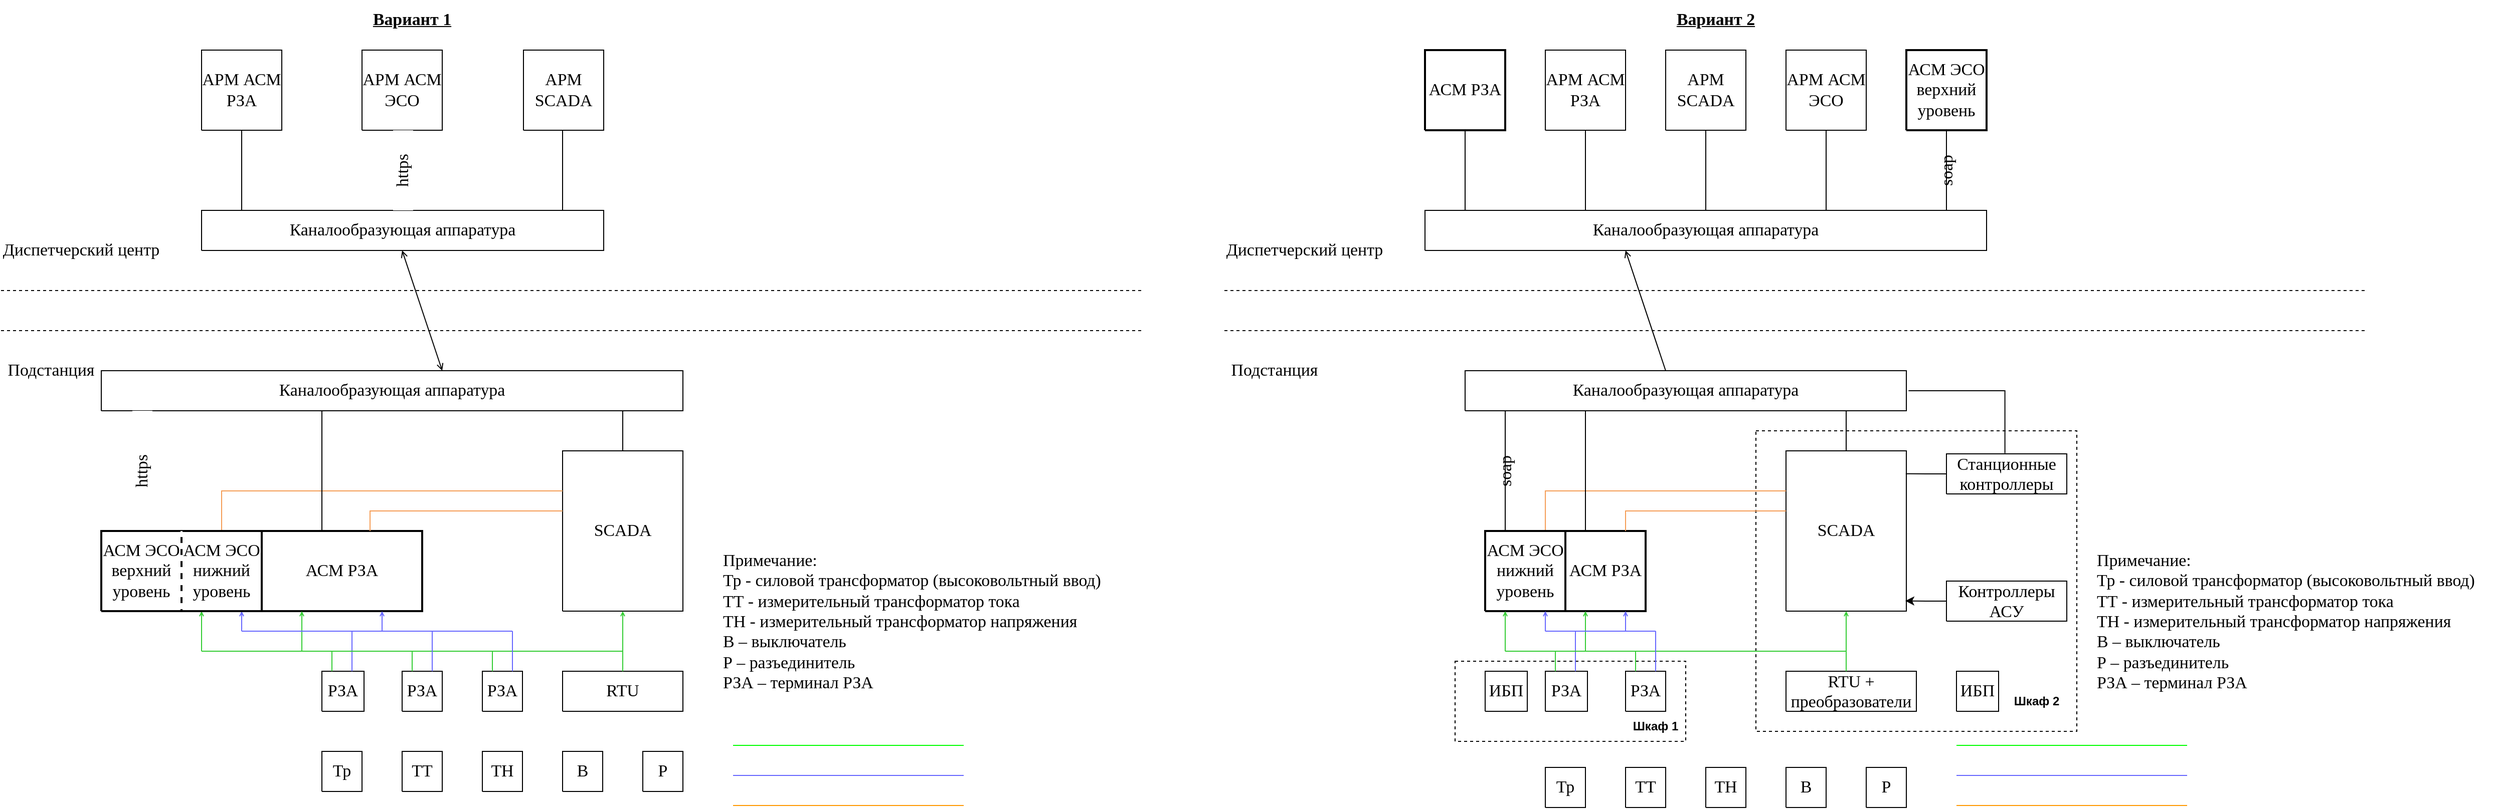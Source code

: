 <mxfile version="21.3.3" type="github" pages="3">
  <diagram name="Архитектура" id="C8EYv0-4cQGbFv8BrLbv">
    <mxGraphModel dx="1885" dy="909" grid="1" gridSize="10" guides="1" tooltips="1" connect="1" arrows="1" fold="1" page="1" pageScale="1" pageWidth="850" pageHeight="1100" math="0" shadow="0">
      <root>
        <mxCell id="0" />
        <mxCell id="1" parent="0" />
        <mxCell id="4rfP3TOHZCTJkfRUnhCA-59" value="" style="rounded=0;whiteSpace=wrap;html=1;fillColor=none;dashed=1;" vertex="1" parent="1">
          <mxGeometry x="1890" y="1190" width="230" height="80" as="geometry" />
        </mxCell>
        <mxCell id="4rfP3TOHZCTJkfRUnhCA-62" value="" style="rounded=0;whiteSpace=wrap;html=1;fillColor=none;dashed=1;" vertex="1" parent="1">
          <mxGeometry x="2190" y="960" width="320" height="300" as="geometry" />
        </mxCell>
        <UserObject label="&lt;div style=&quot;font-size: 1px&quot;&gt;&lt;font style=&quot;font-size:16.93px;font-family:Calibri;color:#000000;direction:ltr;letter-spacing:0px;line-height:120%;opacity:1&quot;&gt;ТТ&lt;br/&gt;&lt;/font&gt;&lt;/div&gt;" tags="Background" id="YqpSA1ThzyhDELvw9Nrr-1">
          <mxCell style="verticalAlign=middle;align=center;overflow=width;vsdxID=1;fillColor=#FFFFFF;gradientColor=none;shape=stencil(nZBLDoAgDERP0z3SIyjew0SURgSD+Lu9kMZoXLhwN9O+tukAlrNpJg1SzDH4QW/URgNYgZTkjA4UkwJUgGXng+6DX1zLfmoymdXo17xh5zmRJ6Q42BWCfc2oJfdAr+Yv+AP9Cb7OJ3H/2JG1HNGz/84klThPVCc=);points=[];labelBackgroundColor=none;rounded=0;html=1;whiteSpace=wrap;" vertex="1" parent="1">
            <mxGeometry x="840" y="1280" width="40" height="40" as="geometry" />
          </mxCell>
        </UserObject>
        <UserObject label="&lt;div style=&quot;font-size: 1px&quot;&gt;&lt;font style=&quot;font-size:16.93px;font-family:Calibri;color:#000000;direction:ltr;letter-spacing:0px;line-height:120%;opacity:1&quot;&gt;ТН&lt;br/&gt;&lt;/font&gt;&lt;/div&gt;" tags="Background" id="YqpSA1ThzyhDELvw9Nrr-2">
          <mxCell style="verticalAlign=middle;align=center;overflow=width;vsdxID=2;fillColor=#FFFFFF;gradientColor=none;shape=stencil(nZBLDoAgDERP0z3SIyjew0SURgSD+Lu9kMZoXLhwN9O+tukAlrNpJg1SzDH4QW/URgNYgZTkjA4UkwJUgGXng+6DX1zLfmoymdXo17xh5zmRJ6Q42BWCfc2oJfdAr+Yv+AP9Cb7OJ3H/2JG1HNGz/84klThPVCc=);points=[];labelBackgroundColor=none;rounded=0;html=1;whiteSpace=wrap;" vertex="1" parent="1">
            <mxGeometry x="920" y="1280" width="40" height="40" as="geometry" />
          </mxCell>
        </UserObject>
        <UserObject label="&lt;div style=&quot;font-size: 1px&quot;&gt;&lt;font style=&quot;font-size:16.93px;font-family:Calibri;color:#000000;direction:ltr;letter-spacing:0px;line-height:120%;opacity:1&quot;&gt;В&lt;br/&gt;&lt;/font&gt;&lt;/div&gt;" tags="Background" id="YqpSA1ThzyhDELvw9Nrr-3">
          <mxCell style="verticalAlign=middle;align=center;overflow=width;vsdxID=3;fillColor=#FFFFFF;gradientColor=none;shape=stencil(nZBLDoAgDERP0z3SIyjew0SURgSD+Lu9kMZoXLhwN9O+tukAlrNpJg1SzDH4QW/URgNYgZTkjA4UkwJUgGXng+6DX1zLfmoymdXo17xh5zmRJ6Q42BWCfc2oJfdAr+Yv+AP9Cb7OJ3H/2JG1HNGz/84klThPVCc=);points=[];labelBackgroundColor=none;rounded=0;html=1;whiteSpace=wrap;" vertex="1" parent="1">
            <mxGeometry x="1000" y="1280" width="40" height="40" as="geometry" />
          </mxCell>
        </UserObject>
        <UserObject label="&lt;div style=&quot;font-size: 1px&quot;&gt;&lt;font style=&quot;font-size:16.93px;font-family:Calibri;color:#000000;direction:ltr;letter-spacing:0px;line-height:120%;opacity:1&quot;&gt;Р&lt;br/&gt;&lt;/font&gt;&lt;/div&gt;" tags="Background" id="YqpSA1ThzyhDELvw9Nrr-4">
          <mxCell style="verticalAlign=middle;align=center;overflow=width;vsdxID=4;fillColor=#FFFFFF;gradientColor=none;shape=stencil(nZBLDoAgDERP0z3SIyjew0SURgSD+Lu9kMZoXLhwN9O+tukAlrNpJg1SzDH4QW/URgNYgZTkjA4UkwJUgGXng+6DX1zLfmoymdXo17xh5zmRJ6Q42BWCfc2oJfdAr+Yv+AP9Cb7OJ3H/2JG1HNGz/84klThPVCc=);points=[];labelBackgroundColor=none;rounded=0;html=1;whiteSpace=wrap;" vertex="1" parent="1">
            <mxGeometry x="1080" y="1280" width="40" height="40" as="geometry" />
          </mxCell>
        </UserObject>
        <UserObject label="&lt;div style=&quot;font-size: 1px&quot;&gt;&lt;font style=&quot;font-size:16.93px;font-family:Calibri;color:#000000;direction:ltr;letter-spacing:0px;line-height:120%;opacity:1&quot;&gt;РЗА&lt;br/&gt;&lt;/font&gt;&lt;/div&gt;" tags="Background" id="YqpSA1ThzyhDELvw9Nrr-5">
          <mxCell style="verticalAlign=middle;align=center;overflow=width;vsdxID=5;fillColor=#FFFFFF;gradientColor=none;shape=stencil(nZBLDoAgDERP0z3SIyjew0SURgSD+Lu9kMZoXLhwN9O+tukAlrNpJg1SzDH4QW/URgNYgZTkjA4UkwJUgGXng+6DX1zLfmoymdXo17xh5zmRJ6Q42BWCfc2oJfdAr+Yv+AP9Cb7OJ3H/2JG1HNGz/84klThPVCc=);points=[];labelBackgroundColor=none;rounded=0;html=1;whiteSpace=wrap;" vertex="1" parent="1">
            <mxGeometry x="760" y="1200" width="42" height="40" as="geometry" />
          </mxCell>
        </UserObject>
        <UserObject label="&lt;div style=&quot;font-size: 1px&quot;&gt;&lt;font style=&quot;font-size:16.93px;font-family:Calibri;color:#000000;direction:ltr;letter-spacing:0px;line-height:120%;opacity:1&quot;&gt;РЗА&lt;br/&gt;&lt;/font&gt;&lt;/div&gt;" tags="Background" id="YqpSA1ThzyhDELvw9Nrr-6">
          <mxCell style="verticalAlign=middle;align=center;overflow=width;vsdxID=6;fillColor=#FFFFFF;gradientColor=none;shape=stencil(nZBLDoAgDERP0z3SIyjew0SURgSD+Lu9kMZoXLhwN9O+tukAlrNpJg1SzDH4QW/URgNYgZTkjA4UkwJUgGXng+6DX1zLfmoymdXo17xh5zmRJ6Q42BWCfc2oJfdAr+Yv+AP9Cb7OJ3H/2JG1HNGz/84klThPVCc=);points=[];labelBackgroundColor=none;rounded=0;html=1;whiteSpace=wrap;" vertex="1" parent="1">
            <mxGeometry x="840" y="1200" width="40" height="40" as="geometry" />
          </mxCell>
        </UserObject>
        <UserObject label="&lt;div style=&quot;font-size: 1px&quot;&gt;&lt;font style=&quot;font-size:16.93px;font-family:Calibri;color:#000000;direction:ltr;letter-spacing:0px;line-height:120%;opacity:1&quot;&gt;РЗА&lt;br/&gt;&lt;/font&gt;&lt;/div&gt;" tags="Background" id="YqpSA1ThzyhDELvw9Nrr-7">
          <mxCell style="verticalAlign=middle;align=center;overflow=width;vsdxID=7;fillColor=#FFFFFF;gradientColor=none;shape=stencil(nZBLDoAgDERP0z3SIyjew0SURgSD+Lu9kMZoXLhwN9O+tukAlrNpJg1SzDH4QW/URgNYgZTkjA4UkwJUgGXng+6DX1zLfmoymdXo17xh5zmRJ6Q42BWCfc2oJfdAr+Yv+AP9Cb7OJ3H/2JG1HNGz/84klThPVCc=);points=[];labelBackgroundColor=none;rounded=0;html=1;whiteSpace=wrap;" vertex="1" parent="1">
            <mxGeometry x="920" y="1200" width="40" height="40" as="geometry" />
          </mxCell>
        </UserObject>
        <UserObject label="&lt;div style=&quot;font-size: 1px&quot;&gt;&lt;font style=&quot;font-size:16.93px;font-family:Calibri;color:#000000;direction:ltr;letter-spacing:0px;line-height:120%;opacity:1&quot;&gt;RTU&lt;br/&gt;&lt;/font&gt;&lt;/div&gt;" tags="Background" id="YqpSA1ThzyhDELvw9Nrr-8">
          <mxCell style="verticalAlign=middle;align=center;overflow=width;vsdxID=8;fillColor=#FFFFFF;gradientColor=none;shape=stencil(nZBLDoAgDERP0z3SIyjew0SURgSD+Lu9kMZoXLhwN9O+tukAlrNpJg1SzDH4QW/URgNYgZTkjA4UkwJUgGXng+6DX1zLfmoymdXo17xh5zmRJ6Q42BWCfc2oJfdAr+Yv+AP9Cb7OJ3H/2JG1HNGz/84klThPVCc=);points=[];labelBackgroundColor=none;rounded=0;html=1;whiteSpace=wrap;" vertex="1" parent="1">
            <mxGeometry x="1000" y="1200" width="120" height="40" as="geometry" />
          </mxCell>
        </UserObject>
        <UserObject label="&lt;div style=&quot;font-size: 1px&quot;&gt;&lt;font style=&quot;font-size:16.93px;font-family:Calibri;color:#000000;direction:ltr;letter-spacing:0px;line-height:120%;opacity:1&quot;&gt;SCADA&lt;br/&gt;&lt;/font&gt;&lt;/div&gt;" tags="Background" id="YqpSA1ThzyhDELvw9Nrr-9">
          <mxCell style="verticalAlign=middle;align=center;overflow=width;vsdxID=9;fillColor=#FFFFFF;gradientColor=none;shape=stencil(nZBLDoAgDERP0z3SIyjew0SURgSD+Lu9kMZoXLhwN9O+tukAlrNpJg1SzDH4QW/URgNYgZTkjA4UkwJUgGXng+6DX1zLfmoymdXo17xh5zmRJ6Q42BWCfc2oJfdAr+Yv+AP9Cb7OJ3H/2JG1HNGz/84klThPVCc=);points=[];labelBackgroundColor=none;rounded=0;html=1;whiteSpace=wrap;" vertex="1" parent="1">
            <mxGeometry x="1000" y="980" width="120" height="160" as="geometry" />
          </mxCell>
        </UserObject>
        <UserObject label="&lt;div style=&quot;font-size: 1px&quot;&gt;&lt;font style=&quot;font-size:16.93px;font-family:Calibri;color:#000000;direction:ltr;letter-spacing:0px;line-height:120%;opacity:1&quot;&gt;Тр&lt;br/&gt;&lt;/font&gt;&lt;/div&gt;" tags="Background" id="YqpSA1ThzyhDELvw9Nrr-10">
          <mxCell style="verticalAlign=middle;align=center;overflow=width;vsdxID=10;fillColor=#FFFFFF;gradientColor=none;shape=stencil(nZBLDoAgDERP0z3SIyjew0SURgSD+Lu9kMZoXLhwN9O+tukAlrNpJg1SzDH4QW/URgNYgZTkjA4UkwJUgGXng+6DX1zLfmoymdXo17xh5zmRJ6Q42BWCfc2oJfdAr+Yv+AP9Cb7OJ3H/2JG1HNGz/84klThPVCc=);points=[];labelBackgroundColor=none;rounded=0;html=1;whiteSpace=wrap;" vertex="1" parent="1">
            <mxGeometry x="760" y="1280" width="40" height="40" as="geometry" />
          </mxCell>
        </UserObject>
        <UserObject label="&lt;div style=&quot;font-size: 1px&quot;&gt;&lt;font style=&quot;font-size:16.93px;font-family:Calibri;color:#000000;direction:ltr;letter-spacing:0px;line-height:120%;opacity:1&quot;&gt;АСМ РЗА&lt;br/&gt;&lt;/font&gt;&lt;/div&gt;" tags="Background" id="YqpSA1ThzyhDELvw9Nrr-11">
          <mxCell style="verticalAlign=middle;align=center;overflow=width;vsdxID=11;fillColor=#FFFFFF;gradientColor=none;shape=stencil(nZBLDoAgDERP0z3SIyjew0SURgSD+Lu9kMZoXLhwN9O+tukAlrNpJg1SzDH4QW/URgNYgZTkjA4UkwJUgGXng+6DX1zLfmoymdXo17xh5zmRJ6Q42BWCfc2oJfdAr+Yv+AP9Cb7OJ3H/2JG1HNGz/84klThPVCc=);strokeWidth=2;points=[];labelBackgroundColor=none;rounded=0;html=1;whiteSpace=wrap;" vertex="1" parent="1">
            <mxGeometry x="700" y="1060" width="160" height="80" as="geometry" />
          </mxCell>
        </UserObject>
        <UserObject label="" tags="Background" id="YqpSA1ThzyhDELvw9Nrr-12">
          <mxCell style="vsdxID=13;edgeStyle=none;startArrow=none;endArrow=none;startSize=5;endSize=5;strokeColor=#33cc33;spacingTop=0;spacingBottom=0;spacingLeft=0;spacingRight=0;verticalAlign=middle;html=1;labelBackgroundColor=#ffffff;rounded=0;" edge="1" parent="1">
            <mxGeometry relative="1" as="geometry">
              <Array as="points" />
              <mxPoint x="770" y="1200" as="sourcePoint" />
              <mxPoint x="770" y="1180" as="targetPoint" />
            </mxGeometry>
          </mxCell>
        </UserObject>
        <UserObject label="" tags="Background" id="YqpSA1ThzyhDELvw9Nrr-13">
          <mxCell style="vsdxID=14;edgeStyle=none;startArrow=open;endArrow=none;startSize=3;endSize=5;strokeColor=#33cc33;spacingTop=0;spacingBottom=0;spacingLeft=0;spacingRight=0;verticalAlign=middle;html=1;labelBackgroundColor=#ffffff;rounded=0;" edge="1" parent="1">
            <mxGeometry relative="1" as="geometry">
              <Array as="points" />
              <mxPoint x="640" y="1140" as="sourcePoint" />
              <mxPoint x="640" y="1180" as="targetPoint" />
            </mxGeometry>
          </mxCell>
        </UserObject>
        <UserObject label="" tags="Background" id="YqpSA1ThzyhDELvw9Nrr-14">
          <mxCell style="vsdxID=15;edgeStyle=none;startArrow=open;endArrow=none;startSize=3;endSize=5;strokeColor=#33cc33;spacingTop=0;spacingBottom=0;spacingLeft=0;spacingRight=0;verticalAlign=middle;html=1;labelBackgroundColor=#FFFFFF;rounded=0;" edge="1" parent="1">
            <mxGeometry relative="1" as="geometry">
              <Array as="points" />
              <mxPoint x="740" y="1140" as="sourcePoint" />
              <mxPoint x="740" y="1180" as="targetPoint" />
            </mxGeometry>
          </mxCell>
        </UserObject>
        <UserObject label="" tags="Background" id="YqpSA1ThzyhDELvw9Nrr-15">
          <mxCell style="vsdxID=16;edgeStyle=none;startArrow=none;endArrow=none;startSize=5;endSize=5;strokeColor=#6666ff;spacingTop=0;spacingBottom=0;spacingLeft=0;spacingRight=0;verticalAlign=middle;html=1;labelBackgroundColor=#ffffff;rounded=0;" edge="1" parent="1">
            <mxGeometry relative="1" as="geometry">
              <Array as="points" />
              <mxPoint x="790" y="1200" as="sourcePoint" />
              <mxPoint x="790" y="1160" as="targetPoint" />
            </mxGeometry>
          </mxCell>
        </UserObject>
        <UserObject label="" tags="Background" id="YqpSA1ThzyhDELvw9Nrr-16">
          <mxCell style="vsdxID=17;edgeStyle=none;startArrow=open;endArrow=none;startSize=3;endSize=5;strokeColor=#6666ff;spacingTop=0;spacingBottom=0;spacingLeft=0;spacingRight=0;verticalAlign=middle;html=1;labelBackgroundColor=#FFFFFF;rounded=0;" edge="1" parent="1">
            <mxGeometry relative="1" as="geometry">
              <Array as="points" />
              <mxPoint x="680" y="1140" as="sourcePoint" />
              <mxPoint x="680" y="1160" as="targetPoint" />
            </mxGeometry>
          </mxCell>
        </UserObject>
        <UserObject label="" tags="Background" id="YqpSA1ThzyhDELvw9Nrr-17">
          <mxCell style="vsdxID=18;edgeStyle=none;startArrow=open;endArrow=none;startSize=3;endSize=5;strokeColor=#6666ff;spacingTop=0;spacingBottom=0;spacingLeft=0;spacingRight=0;verticalAlign=middle;html=1;labelBackgroundColor=#ffffff;rounded=0;" edge="1" parent="1">
            <mxGeometry relative="1" as="geometry">
              <Array as="points" />
              <mxPoint x="820" y="1140" as="sourcePoint" />
              <mxPoint x="820" y="1160" as="targetPoint" />
            </mxGeometry>
          </mxCell>
        </UserObject>
        <UserObject label="" tags="Background" id="YqpSA1ThzyhDELvw9Nrr-18">
          <mxCell style="vsdxID=19;edgeStyle=none;startArrow=none;endArrow=none;startSize=5;endSize=5;strokeColor=#33cc33;spacingTop=0;spacingBottom=0;spacingLeft=0;spacingRight=0;verticalAlign=middle;html=1;labelBackgroundColor=#FFFFFF;rounded=0;" edge="1" parent="1">
            <mxGeometry relative="1" as="geometry">
              <mxPoint as="offset" />
              <Array as="points" />
              <mxPoint x="640" y="1180" as="sourcePoint" />
              <mxPoint x="1060" y="1180" as="targetPoint" />
            </mxGeometry>
          </mxCell>
        </UserObject>
        <UserObject label="" tags="Background" id="YqpSA1ThzyhDELvw9Nrr-19">
          <mxCell style="vsdxID=20;edgeStyle=none;startArrow=none;endArrow=none;startSize=5;endSize=5;strokeColor=#6666ff;spacingTop=0;spacingBottom=0;spacingLeft=0;spacingRight=0;verticalAlign=middle;html=1;labelBackgroundColor=#FFFFFF;rounded=0;" edge="1" parent="1">
            <mxGeometry relative="1" as="geometry">
              <mxPoint as="offset" />
              <Array as="points" />
              <mxPoint x="680" y="1160" as="sourcePoint" />
              <mxPoint x="950" y="1160" as="targetPoint" />
            </mxGeometry>
          </mxCell>
        </UserObject>
        <UserObject label="" tags="Background" id="YqpSA1ThzyhDELvw9Nrr-20">
          <mxCell style="vsdxID=21;edgeStyle=none;startArrow=none;endArrow=none;startSize=5;endSize=5;strokeColor=#33cc33;spacingTop=0;spacingBottom=0;spacingLeft=0;spacingRight=0;verticalAlign=middle;html=1;labelBackgroundColor=#FFFFFF;rounded=0;" edge="1" parent="1">
            <mxGeometry relative="1" as="geometry">
              <Array as="points" />
              <mxPoint x="850" y="1180" as="sourcePoint" />
              <mxPoint x="850" y="1200" as="targetPoint" />
            </mxGeometry>
          </mxCell>
        </UserObject>
        <UserObject label="" tags="Background" id="YqpSA1ThzyhDELvw9Nrr-21">
          <mxCell style="vsdxID=23;edgeStyle=none;startArrow=none;endArrow=none;startSize=5;endSize=5;strokeColor=#6666ff;spacingTop=0;spacingBottom=0;spacingLeft=0;spacingRight=0;verticalAlign=middle;html=1;labelBackgroundColor=#FFFFFF;rounded=0;" edge="1" parent="1">
            <mxGeometry relative="1" as="geometry">
              <Array as="points" />
              <mxPoint x="870" y="1160" as="sourcePoint" />
              <mxPoint x="870" y="1200" as="targetPoint" />
            </mxGeometry>
          </mxCell>
        </UserObject>
        <UserObject label="" tags="Background" id="YqpSA1ThzyhDELvw9Nrr-22">
          <mxCell style="vsdxID=24;edgeStyle=none;startArrow=none;endArrow=none;startSize=5;endSize=5;spacingTop=0;spacingBottom=0;spacingLeft=0;spacingRight=0;verticalAlign=middle;html=1;labelBackgroundColor=#ffffff;rounded=0;" edge="1" parent="1">
            <mxGeometry relative="1" as="geometry">
              <mxPoint as="offset" />
              <Array as="points" />
              <mxPoint x="930" y="1180" as="sourcePoint" />
              <mxPoint x="930" y="1180" as="targetPoint" />
            </mxGeometry>
          </mxCell>
        </UserObject>
        <UserObject label="" tags="Background" id="YqpSA1ThzyhDELvw9Nrr-23">
          <mxCell style="vsdxID=25;edgeStyle=none;startArrow=none;endArrow=none;startSize=5;endSize=5;strokeColor=#6666ff;spacingTop=0;spacingBottom=0;spacingLeft=0;spacingRight=0;verticalAlign=middle;html=1;labelBackgroundColor=#FFFFFF;rounded=0;" edge="1" parent="1">
            <mxGeometry relative="1" as="geometry">
              <Array as="points" />
              <mxPoint x="950" y="1160" as="sourcePoint" />
              <mxPoint x="950" y="1200" as="targetPoint" />
            </mxGeometry>
          </mxCell>
        </UserObject>
        <UserObject label="" tags="Background" id="YqpSA1ThzyhDELvw9Nrr-24">
          <mxCell style="vsdxID=26;edgeStyle=none;startArrow=none;endArrow=none;startSize=5;endSize=5;strokeColor=#33cc33;spacingTop=0;spacingBottom=0;spacingLeft=0;spacingRight=0;verticalAlign=middle;html=1;labelBackgroundColor=#FFFFFF;rounded=0;" edge="1" parent="1">
            <mxGeometry relative="1" as="geometry">
              <Array as="points" />
              <mxPoint x="930" y="1180" as="sourcePoint" />
              <mxPoint x="930" y="1200" as="targetPoint" />
            </mxGeometry>
          </mxCell>
        </UserObject>
        <UserObject label="" tags="Background" id="YqpSA1ThzyhDELvw9Nrr-25">
          <mxCell style="vsdxID=27;edgeStyle=none;startArrow=none;endArrow=open;startSize=5;endSize=3;strokeColor=#33cc33;spacingTop=0;spacingBottom=0;spacingLeft=0;spacingRight=0;verticalAlign=middle;html=1;labelBackgroundColor=#ffffff;rounded=0;" edge="1" parent="1">
            <mxGeometry relative="1" as="geometry">
              <Array as="points" />
              <mxPoint x="1060" y="1200" as="sourcePoint" />
              <mxPoint x="1060" y="1140" as="targetPoint" />
            </mxGeometry>
          </mxCell>
        </UserObject>
        <UserObject label="&lt;div style=&quot;font-size: 1px&quot;&gt;&lt;p style=&quot;text-align:center;margin-left:0;margin-right:0;margin-top:0px;margin-bottom:0px;text-indent:0;vertical-align:middle;direction:ltr;&quot;&gt;&lt;font style=&quot;font-size:16.93px;font-family:Calibri;color:#000000;direction:ltr;letter-spacing:0px;line-height:120%;opacity:1&quot;&gt;МЭК 61850-8-1 (&lt;/font&gt;&lt;font style=&quot;font-size:16.93px;font-family:Themed;color:#000000;direction:ltr;letter-spacing:0px;line-height:120%;opacity:1&quot;&gt;mms)&lt;br/&gt;&lt;/font&gt;&lt;/p&gt;&lt;/div&gt;" tags="Background" id="YqpSA1ThzyhDELvw9Nrr-26">
          <mxCell style="vsdxID=28;edgeStyle=none;startArrow=none;endArrow=none;startSize=5;endSize=5;strokeColor=#00ff00;spacingTop=0;spacingBottom=0;spacingLeft=0;spacingRight=0;verticalAlign=middle;html=1;labelBackgroundColor=none;rounded=0;align=center;overflow=width;" edge="1" parent="1">
            <mxGeometry relative="1" as="geometry">
              <mxPoint y="-10" as="offset" />
              <Array as="points" />
              <mxPoint x="1170" y="1274" as="sourcePoint" />
              <mxPoint x="1400" y="1274" as="targetPoint" />
            </mxGeometry>
          </mxCell>
        </UserObject>
        <UserObject label="&lt;div style=&quot;font-size: 1px&quot;&gt;&lt;p style=&quot;text-align:center;margin-left:0;margin-right:0;margin-top:0px;margin-bottom:0px;text-indent:0;vertical-align:middle;direction:ltr;&quot;&gt;&lt;font style=&quot;font-size:16.93px;font-family:Calibri;color:#000000;direction:ltr;letter-spacing:0px;line-height:120%;opacity:1&quot;&gt;МЭК 61850-8-1 (file)&lt;br/&gt;&lt;/font&gt;&lt;/p&gt;&lt;/div&gt;" tags="Background" id="YqpSA1ThzyhDELvw9Nrr-27">
          <mxCell style="vsdxID=31;edgeStyle=none;startArrow=none;endArrow=none;startSize=5;endSize=5;strokeColor=#6666ff;spacingTop=0;spacingBottom=0;spacingLeft=0;spacingRight=0;verticalAlign=middle;html=1;labelBackgroundColor=none;rounded=0;align=center;overflow=width;" edge="1" parent="1">
            <mxGeometry relative="1" as="geometry">
              <mxPoint y="-10" as="offset" />
              <Array as="points" />
              <mxPoint x="1170" y="1304" as="sourcePoint" />
              <mxPoint x="1400" y="1304" as="targetPoint" />
            </mxGeometry>
          </mxCell>
        </UserObject>
        <UserObject label="" tags="Background" id="YqpSA1ThzyhDELvw9Nrr-28">
          <mxCell style="vsdxID=33;fillColor=#FFFFFF;gradientColor=none;shape=stencil(fY9LDoAgDERP0z3SI/i5BwkoRAWC+Lu9kMZojLqbad9MWsBy0sIr4GyKwfVqNTJqwAo4N1arYGJSgDVg2bqguuBmK8l7kcmsRrfkho1yLCc428kVjHxD6GDsJ/oDni2vaBLXLfTGffe8O43oZ6wP);strokeColor=#f59d56;points=[];labelBackgroundColor=none;rounded=0;html=1;whiteSpace=wrap;" vertex="1" parent="1">
            <mxGeometry x="808" y="1040" width="192" height="20" as="geometry" />
          </mxCell>
        </UserObject>
        <UserObject label="" tags="Background" id="YqpSA1ThzyhDELvw9Nrr-29">
          <mxCell style="vsdxID=34;fillColor=#FFFFFF;gradientColor=none;shape=stencil(fY9LDoAgDERP0z3SI/i5BwkoRAWC+Lu9kMZojLqbad9MWsBy0sIr4GyKwfVqNTJqwAo4N1arYGJSgDVg2bqguuBmK8l7kcmsRrfkho1yLCc428kVjHxD6GDsJ/oDni2vaBLXLfTGffe8O43oZ6wP);strokeColor=#f59d56;points=[];labelBackgroundColor=#ffffff;rounded=0;html=1;whiteSpace=wrap;" vertex="1" parent="1">
            <mxGeometry x="660" y="1020" width="340" height="40" as="geometry" />
          </mxCell>
        </UserObject>
        <UserObject label="&lt;div style=&quot;font-size: 1px&quot;&gt;&lt;p style=&quot;text-align:left;margin-left:0;margin-right:0;margin-top:0px;margin-bottom:0px;text-indent:0;vertical-align:top;direction:ltr;&quot;&gt;&lt;font style=&quot;font-size:16.93px;font-family:Calibri;color:#000000;direction:ltr;letter-spacing:0px;line-height:120%;opacity:1&quot;&gt;Примечание:&lt;br/&gt;Тр - силовой трансформатор (высоковольтный ввод)&lt;br/&gt;ТТ - измерительный трансформатор тока&lt;br/&gt;ТН - измерительный трансформатор напряжения&lt;br/&gt;В – выключатель&lt;br/&gt;Р – разъединитель&lt;br/&gt;РЗА – терминал РЗА&lt;br/&gt;&lt;br/&gt;&lt;/font&gt;&lt;/p&gt;&lt;/div&gt;" tags="Background" id="YqpSA1ThzyhDELvw9Nrr-30">
          <mxCell style="verticalAlign=top;align=left;overflow=width;vsdxID=35;fillColor=none;gradientColor=none;shape=stencil(nZBLDoAgDERP0z3SIyjew0SURgSD+Lu9kMZoXLhwN9O+tukAlrNpJg1SzDH4QW/URgNYgZTkjA4UkwJUgGXng+6DX1zLfmoymdXo17xh5zmRJ6Q42BWCfc2oJfdAr+Yv+AP9Cb7OJ3H/2JG1HNGz/84klThPVCc=);strokeColor=none;points=[];labelBackgroundColor=none;rounded=0;html=1;whiteSpace=wrap;" vertex="1" parent="1">
            <mxGeometry x="1160" y="1080" width="401" height="160" as="geometry" />
          </mxCell>
        </UserObject>
        <UserObject label="&lt;div style=&quot;font-size: 1px&quot;&gt;&lt;p style=&quot;text-align:center;margin-left:0;margin-right:0;margin-top:0px;margin-bottom:0px;text-indent:0;vertical-align:middle;direction:ltr;&quot;&gt;&lt;font style=&quot;font-size:16.93px;font-family:Calibri;color:#000000;direction:ltr;letter-spacing:0px;line-height:120%;opacity:1&quot;&gt;МЭК 61850-8-1 (&lt;/font&gt;&lt;font style=&quot;font-size:16.93px;font-family:Calibri;color:#000000;direction:ltr;letter-spacing:0px;line-height:120%;opacity:1&quot;&gt;mms&lt;/font&gt;&lt;font style=&quot;font-size:16.93px;font-family:Calibri;color:#000000;direction:ltr;letter-spacing:0px;line-height:120%;opacity:1&quot;&gt;) из АСМ&lt;br/&gt;&lt;/font&gt;&lt;/p&gt;&lt;/div&gt;" tags="Background" id="YqpSA1ThzyhDELvw9Nrr-31">
          <mxCell style="vsdxID=36;edgeStyle=none;startArrow=none;endArrow=none;startSize=5;endSize=5;strokeColor=#ff9900;spacingTop=0;spacingBottom=0;spacingLeft=0;spacingRight=0;verticalAlign=middle;html=1;labelBackgroundColor=none;rounded=0;align=center;overflow=width;" edge="1" parent="1">
            <mxGeometry relative="1" as="geometry">
              <mxPoint y="-10" as="offset" />
              <Array as="points" />
              <mxPoint x="1170" y="1334" as="sourcePoint" />
              <mxPoint x="1400" y="1334" as="targetPoint" />
            </mxGeometry>
          </mxCell>
        </UserObject>
        <UserObject label="&lt;div style=&quot;font-size: 1px&quot;&gt;&lt;font style=&quot;font-size:16.93px;font-family:Calibri;color:#000000;direction:ltr;letter-spacing:0px;line-height:120%;opacity:1&quot;&gt;Каналообразующая аппаратура&lt;br/&gt;&lt;/font&gt;&lt;/div&gt;" tags="Background" id="YqpSA1ThzyhDELvw9Nrr-32">
          <mxCell style="verticalAlign=middle;align=center;overflow=width;vsdxID=38;fillColor=#FFFFFF;gradientColor=none;shape=stencil(nZBLDoAgDERP0z3SIyjew0SURgSD+Lu9kMZoXLhwN9O+tukAlrNpJg1SzDH4QW/URgNYgZTkjA4UkwJUgGXng+6DX1zLfmoymdXo17xh5zmRJ6Q42BWCfc2oJfdAr+Yv+AP9Cb7OJ3H/2JG1HNGz/84klThPVCc=);points=[];labelBackgroundColor=none;rounded=0;html=1;whiteSpace=wrap;" vertex="1" parent="1">
            <mxGeometry x="540" y="900" width="580" height="40" as="geometry" />
          </mxCell>
        </UserObject>
        <UserObject label="" tags="Background" id="YqpSA1ThzyhDELvw9Nrr-33">
          <mxCell style="vsdxID=39;edgeStyle=none;startArrow=none;endArrow=none;startSize=5;endSize=5;spacingTop=0;spacingBottom=0;spacingLeft=0;spacingRight=0;verticalAlign=middle;html=1;labelBackgroundColor=#ffffff;rounded=0;" edge="1" parent="1">
            <mxGeometry relative="1" as="geometry">
              <Array as="points" />
              <mxPoint x="760" y="1060" as="sourcePoint" />
              <mxPoint x="760" y="940" as="targetPoint" />
            </mxGeometry>
          </mxCell>
        </UserObject>
        <UserObject label="" tags="Background" id="YqpSA1ThzyhDELvw9Nrr-34">
          <mxCell style="vsdxID=40;edgeStyle=none;startArrow=none;endArrow=none;startSize=5;endSize=5;spacingTop=0;spacingBottom=0;spacingLeft=0;spacingRight=0;verticalAlign=middle;html=1;labelBackgroundColor=#ffffff;rounded=0;" edge="1" parent="1">
            <mxGeometry relative="1" as="geometry">
              <Array as="points" />
              <mxPoint x="1060" y="980" as="sourcePoint" />
              <mxPoint x="1060" y="940" as="targetPoint" />
            </mxGeometry>
          </mxCell>
        </UserObject>
        <UserObject label="" tags="Background" id="YqpSA1ThzyhDELvw9Nrr-35">
          <mxCell style="vsdxID=41;edgeStyle=none;startArrow=none;endArrow=none;startSize=5;endSize=5;spacingTop=0;spacingBottom=0;spacingLeft=0;spacingRight=0;verticalAlign=middle;html=1;labelBackgroundColor=#ffffff;rounded=0;" edge="1" parent="1">
            <mxGeometry relative="1" as="geometry">
              <Array as="points" />
              <mxPoint x="580" y="1060" as="sourcePoint" />
              <mxPoint x="580" y="940" as="targetPoint" />
            </mxGeometry>
          </mxCell>
        </UserObject>
        <mxCell id="YqpSA1ThzyhDELvw9Nrr-36" value="&lt;div style=&quot;font-size: 1px&quot;&gt;&lt;font style=&quot;font-size:16.93px;font-family:Calibri;color:#000000;direction:ltr;letter-spacing:0px;line-height:120%;opacity:1&quot;&gt;https&lt;br/&gt;&lt;/font&gt;&lt;/div&gt;" style="text;vsdxID=41;edgeStyle=none;startArrow=none;endArrow=none;startSize=5;endSize=5;spacingTop=0;spacingBottom=0;spacingLeft=0;spacingRight=0;verticalAlign=middle;html=1;labelBackgroundColor=#ffffff;rounded=0;align=center;overflow=width;fillColor=none;strokeColor=none;gradientColor=none;whiteSpace=wrap;;html=1;;rotation=270" vertex="1" parent="YqpSA1ThzyhDELvw9Nrr-35">
          <mxGeometry width="120" height="20" relative="1" as="geometry">
            <mxPoint x="-60" y="-10" as="offset" />
          </mxGeometry>
        </mxCell>
        <UserObject label="" tags="Background" id="YqpSA1ThzyhDELvw9Nrr-37">
          <mxCell style="vsdxID=43;fillColor=none;gradientColor=none;strokeWidth=2;points=[];labelBackgroundColor=none;rounded=0;strokeColor=none;html=1;whiteSpace=wrap;" vertex="1" parent="1">
            <mxGeometry x="540" y="1060" width="160" height="80" as="geometry" />
          </mxCell>
        </UserObject>
        <mxCell id="YqpSA1ThzyhDELvw9Nrr-38" value="&lt;div style=&quot;font-size: 1px&quot;&gt;&lt;font style=&quot;font-size:16.93px;font-family:Calibri;color:#000000;direction:ltr;letter-spacing:0px;line-height:120%;opacity:1&quot;&gt;АСМ ЭСО нижний уровень&lt;br/&gt;&lt;/font&gt;&lt;/div&gt;" style="verticalAlign=middle;align=center;overflow=width;vsdxID=12;fillColor=#FFFFFF;gradientColor=none;shape=stencil(nZBLDoAgDERP0z3SIyjew0SURgSD+Lu9kMZoXLhwN9O+tukAlrNpJg1SzDH4QW/URgNYgZTkjA4UkwJUgGXng+6DX1zLfmoymdXo17xh5zmRJ6Q42BWCfc2oJfdAr+Yv+AP9Cb7OJ3H/2JG1HNGz/84klThPVCc=);strokeWidth=2;points=[];labelBackgroundColor=none;rounded=0;html=1;whiteSpace=wrap;" vertex="1" parent="YqpSA1ThzyhDELvw9Nrr-37">
          <mxGeometry x="80" width="80" height="80" as="geometry" />
        </mxCell>
        <mxCell id="YqpSA1ThzyhDELvw9Nrr-39" value="&lt;div style=&quot;font-size: 1px&quot;&gt;&lt;p style=&quot;text-align:center;margin-left:0;margin-right:0;margin-top:0px;margin-bottom:0px;text-indent:0;vertical-align:middle;direction:ltr;&quot;&gt;&lt;font style=&quot;font-size:16.93px;font-family:Calibri;color:#000000;direction:ltr;letter-spacing:0px;line-height:120%;opacity:1&quot;&gt;АСМ ЭСО&lt;br/&gt;&lt;/font&gt;&lt;font style=&quot;font-size:16.93px;font-family:Themed;color:#000000;direction:ltr;letter-spacing:0px;line-height:120%;opacity:1&quot;&gt;верхний уровень&lt;br/&gt;&lt;/font&gt;&lt;/p&gt;&lt;/div&gt;" style="verticalAlign=middle;align=center;overflow=width;vsdxID=37;fillColor=#FFFFFF;gradientColor=none;shape=stencil(nZBLDoAgDERP0z3SIyjew0SURgSD+Lu9kMZoXLhwN9O+tukAlrNpJg1SzDH4QW/URgNYgZTkjA4UkwJUgGXng+6DX1zLfmoymdXo17xh5zmRJ6Q42BWCfc2oJfdAr+Yv+AP9Cb7OJ3H/2JG1HNGz/84klThPVCc=);strokeWidth=2;points=[];labelBackgroundColor=none;rounded=0;html=1;whiteSpace=wrap;" vertex="1" parent="YqpSA1ThzyhDELvw9Nrr-37">
          <mxGeometry width="80" height="80" as="geometry" />
        </mxCell>
        <UserObject label="" tags="Background" id="YqpSA1ThzyhDELvw9Nrr-40">
          <mxCell style="vsdxID=42;edgeStyle=none;dashed=1;startArrow=none;endArrow=none;startSize=5;endSize=5;strokeWidth=2;strokeColor=#ffffff;spacingTop=0;spacingBottom=0;spacingLeft=0;spacingRight=0;verticalAlign=middle;html=1;labelBackgroundColor=#ffffff;rounded=0;" edge="1" parent="YqpSA1ThzyhDELvw9Nrr-37">
            <mxGeometry relative="1" as="geometry">
              <Array as="points" />
              <mxPoint x="80" as="sourcePoint" />
              <mxPoint x="80" y="80" as="targetPoint" />
            </mxGeometry>
          </mxCell>
        </UserObject>
        <UserObject label="&lt;div style=&quot;font-size: 1px&quot;&gt;&lt;font style=&quot;font-size:16.93px;font-family:Calibri;color:#000000;direction:ltr;letter-spacing:0px;line-height:120%;opacity:1&quot;&gt;АРМ АСМ ЭСО&lt;br/&gt;&lt;/font&gt;&lt;/div&gt;" tags="Background" id="YqpSA1ThzyhDELvw9Nrr-41">
          <mxCell style="verticalAlign=middle;align=center;overflow=width;vsdxID=44;fillColor=#FFFFFF;gradientColor=none;shape=stencil(nZBLDoAgDERP0z3SIyjew0SURgSD+Lu9kMZoXLhwN9O+tukAlrNpJg1SzDH4QW/URgNYgZTkjA4UkwJUgGXng+6DX1zLfmoymdXo17xh5zmRJ6Q42BWCfc2oJfdAr+Yv+AP9Cb7OJ3H/2JG1HNGz/84klThPVCc=);points=[];labelBackgroundColor=none;rounded=0;html=1;whiteSpace=wrap;" vertex="1" parent="1">
            <mxGeometry x="800" y="580" width="80" height="80" as="geometry" />
          </mxCell>
        </UserObject>
        <UserObject label="&lt;div style=&quot;font-size: 1px&quot;&gt;&lt;font style=&quot;font-size:16.93px;font-family:Calibri;color:#000000;direction:ltr;letter-spacing:0px;line-height:120%;opacity:1&quot;&gt;АРМ АСМ РЗА&lt;br/&gt;&lt;/font&gt;&lt;/div&gt;" tags="Background" id="YqpSA1ThzyhDELvw9Nrr-42">
          <mxCell style="verticalAlign=middle;align=center;overflow=width;vsdxID=45;fillColor=#FFFFFF;gradientColor=none;shape=stencil(nZBLDoAgDERP0z3SIyjew0SURgSD+Lu9kMZoXLhwN9O+tukAlrNpJg1SzDH4QW/URgNYgZTkjA4UkwJUgGXng+6DX1zLfmoymdXo17xh5zmRJ6Q42BWCfc2oJfdAr+Yv+AP9Cb7OJ3H/2JG1HNGz/84klThPVCc=);points=[];labelBackgroundColor=none;rounded=0;html=1;whiteSpace=wrap;" vertex="1" parent="1">
            <mxGeometry x="640" y="580" width="80" height="80" as="geometry" />
          </mxCell>
        </UserObject>
        <UserObject label="" tags="Background" id="YqpSA1ThzyhDELvw9Nrr-43">
          <mxCell style="vsdxID=46;edgeStyle=none;dashed=1;startArrow=none;endArrow=none;startSize=5;endSize=5;spacingTop=0;spacingBottom=0;spacingLeft=0;spacingRight=0;verticalAlign=middle;html=1;labelBackgroundColor=#ffffff;rounded=0;" edge="1" parent="1">
            <mxGeometry relative="1" as="geometry">
              <mxPoint as="offset" />
              <Array as="points" />
              <mxPoint x="440" y="860" as="sourcePoint" />
              <mxPoint x="1580" y="860" as="targetPoint" />
            </mxGeometry>
          </mxCell>
        </UserObject>
        <UserObject label="&lt;div style=&quot;font-size: 1px&quot;&gt;&lt;font style=&quot;font-size:16.93px;font-family:Calibri;color:#000000;direction:ltr;letter-spacing:0px;line-height:120%;opacity:1&quot;&gt;Подстанция&lt;br/&gt;&lt;/font&gt;&lt;/div&gt;" tags="Background" id="YqpSA1ThzyhDELvw9Nrr-44">
          <mxCell style="verticalAlign=middle;align=center;overflow=width;vsdxID=47;fillColor=none;gradientColor=none;shape=stencil(nZBLDoAgDERP0z3SIyjew0SURgSD+Lu9kMZoXLhwN9O+tukAlrNpJg1SzDH4QW/URgNYgZTkjA4UkwJUgGXng+6DX1zLfmoymdXo17xh5zmRJ6Q42BWCfc2oJfdAr+Yv+AP9Cb7OJ3H/2JG1HNGz/84klThPVCc=);strokeColor=none;points=[];labelBackgroundColor=none;rounded=0;html=1;whiteSpace=wrap;" vertex="1" parent="1">
            <mxGeometry x="440" y="880" width="100" height="40" as="geometry" />
          </mxCell>
        </UserObject>
        <UserObject label="" tags="Background" id="YqpSA1ThzyhDELvw9Nrr-45">
          <mxCell style="vsdxID=48;edgeStyle=none;dashed=1;startArrow=none;endArrow=none;startSize=5;endSize=5;spacingTop=0;spacingBottom=0;spacingLeft=0;spacingRight=0;verticalAlign=middle;html=1;labelBackgroundColor=#ffffff;rounded=0;" edge="1" parent="1">
            <mxGeometry relative="1" as="geometry">
              <mxPoint as="offset" />
              <Array as="points" />
              <mxPoint x="440" y="820" as="sourcePoint" />
              <mxPoint x="1580" y="820" as="targetPoint" />
            </mxGeometry>
          </mxCell>
        </UserObject>
        <UserObject label="&lt;div style=&quot;font-size: 1px&quot;&gt;&lt;font style=&quot;font-size:16.93px;font-family:Calibri;color:#000000;direction:ltr;letter-spacing:0px;line-height:120%;opacity:1&quot;&gt;Каналообразующая аппаратура&lt;br/&gt;&lt;/font&gt;&lt;/div&gt;" tags="Background" id="YqpSA1ThzyhDELvw9Nrr-46">
          <mxCell style="verticalAlign=middle;align=center;overflow=width;vsdxID=49;fillColor=#FFFFFF;gradientColor=none;shape=stencil(nZBLDoAgDERP0z3SIyjew0SURgSD+Lu9kMZoXLhwN9O+tukAlrNpJg1SzDH4QW/URgNYgZTkjA4UkwJUgGXng+6DX1zLfmoymdXo17xh5zmRJ6Q42BWCfc2oJfdAr+Yv+AP9Cb7OJ3H/2JG1HNGz/84klThPVCc=);points=[];labelBackgroundColor=none;rounded=0;html=1;whiteSpace=wrap;" vertex="1" parent="1">
            <mxGeometry x="640" y="740" width="401" height="40" as="geometry" />
          </mxCell>
        </UserObject>
        <UserObject label="" tags="Background" id="YqpSA1ThzyhDELvw9Nrr-47">
          <mxCell style="vsdxID=50;edgeStyle=none;startArrow=open;endArrow=open;startSize=5;endSize=5;spacingTop=0;spacingBottom=0;spacingLeft=0;spacingRight=0;verticalAlign=middle;html=1;labelBackgroundColor=#ffffff;rounded=0;" edge="1" parent="1">
            <mxGeometry relative="1" as="geometry">
              <Array as="points" />
              <mxPoint x="880" y="900" as="sourcePoint" />
              <mxPoint x="840" y="780" as="targetPoint" />
            </mxGeometry>
          </mxCell>
        </UserObject>
        <UserObject label="&lt;div style=&quot;font-size: 1px&quot;&gt;&lt;font style=&quot;font-size:16.93px;font-family:Calibri;color:#000000;direction:ltr;letter-spacing:0px;line-height:120%;opacity:1&quot;&gt;Диспетчерский центр&lt;br/&gt;&lt;/font&gt;&lt;/div&gt;" tags="Background" id="YqpSA1ThzyhDELvw9Nrr-48">
          <mxCell style="verticalAlign=middle;align=center;overflow=width;vsdxID=51;fillColor=none;gradientColor=none;shape=stencil(nZBLDoAgDERP0z3SIyjew0SURgSD+Lu9kMZoXLhwN9O+tukAlrNpJg1SzDH4QW/URgNYgZTkjA4UkwJUgGXng+6DX1zLfmoymdXo17xh5zmRJ6Q42BWCfc2oJfdAr+Yv+AP9Cb7OJ3H/2JG1HNGz/84klThPVCc=);strokeColor=none;points=[];labelBackgroundColor=none;rounded=0;html=1;whiteSpace=wrap;" vertex="1" parent="1">
            <mxGeometry x="440" y="760" width="160" height="40" as="geometry" />
          </mxCell>
        </UserObject>
        <UserObject label="&lt;div style=&quot;font-size: 1px&quot;&gt;&lt;p style=&quot;text-align:center;margin-left:0;margin-right:0;margin-top:0px;margin-bottom:0px;text-indent:0;vertical-align:middle;direction:ltr;&quot;&gt;&lt;font style=&quot;font-size:16.93px;font-family:Calibri;color:#000000;direction:ltr;letter-spacing:0px;line-height:120%;opacity:1&quot;&gt;АРМ &lt;/font&gt;&lt;font style=&quot;font-size:16.93px;font-family:Themed;color:#000000;direction:ltr;letter-spacing:0px;line-height:120%;opacity:1&quot;&gt;SCADA&lt;br/&gt;&lt;/font&gt;&lt;/p&gt;&lt;/div&gt;" tags="Background" id="YqpSA1ThzyhDELvw9Nrr-49">
          <mxCell style="verticalAlign=middle;align=center;overflow=width;vsdxID=52;fillColor=#FFFFFF;gradientColor=none;shape=stencil(nZBLDoAgDERP0z3SIyjew0SURgSD+Lu9kMZoXLhwN9O+tukAlrNpJg1SzDH4QW/URgNYgZTkjA4UkwJUgGXng+6DX1zLfmoymdXo17xh5zmRJ6Q42BWCfc2oJfdAr+Yv+AP9Cb7OJ3H/2JG1HNGz/84klThPVCc=);points=[];labelBackgroundColor=none;rounded=0;html=1;whiteSpace=wrap;" vertex="1" parent="1">
            <mxGeometry x="961" y="580" width="80" height="80" as="geometry" />
          </mxCell>
        </UserObject>
        <UserObject label="" tags="Background" id="YqpSA1ThzyhDELvw9Nrr-50">
          <mxCell style="vsdxID=53;edgeStyle=none;startArrow=none;endArrow=none;startSize=5;endSize=5;spacingTop=0;spacingBottom=0;spacingLeft=0;spacingRight=0;verticalAlign=middle;html=1;labelBackgroundColor=#ffffff;rounded=0;" edge="1" parent="1">
            <mxGeometry relative="1" as="geometry">
              <Array as="points" />
              <mxPoint x="680" y="740" as="sourcePoint" />
              <mxPoint x="680" y="660" as="targetPoint" />
            </mxGeometry>
          </mxCell>
        </UserObject>
        <UserObject label="" tags="Background" id="YqpSA1ThzyhDELvw9Nrr-51">
          <mxCell style="vsdxID=55;edgeStyle=none;startArrow=none;endArrow=none;startSize=5;endSize=5;spacingTop=0;spacingBottom=0;spacingLeft=0;spacingRight=0;verticalAlign=middle;html=1;labelBackgroundColor=#ffffff;rounded=0;" edge="1" parent="1">
            <mxGeometry relative="1" as="geometry">
              <Array as="points" />
              <mxPoint x="1000" y="740" as="sourcePoint" />
              <mxPoint x="1000" y="660" as="targetPoint" />
            </mxGeometry>
          </mxCell>
        </UserObject>
        <UserObject label="" tags="Background" id="YqpSA1ThzyhDELvw9Nrr-52">
          <mxCell style="vsdxID=57;edgeStyle=none;startArrow=none;endArrow=none;startSize=5;endSize=5;spacingTop=0;spacingBottom=0;spacingLeft=0;spacingRight=0;verticalAlign=middle;html=1;labelBackgroundColor=#ffffff;rounded=0;" edge="1" parent="1">
            <mxGeometry relative="1" as="geometry">
              <Array as="points" />
              <mxPoint x="840" y="740" as="sourcePoint" />
              <mxPoint x="840" y="660" as="targetPoint" />
            </mxGeometry>
          </mxCell>
        </UserObject>
        <mxCell id="YqpSA1ThzyhDELvw9Nrr-53" value="&lt;div style=&quot;font-size: 1px&quot;&gt;&lt;font style=&quot;font-size:16.93px;font-family:Calibri;color:#000000;direction:ltr;letter-spacing:0px;line-height:120%;opacity:1&quot;&gt;https&lt;br/&gt;&lt;/font&gt;&lt;/div&gt;" style="text;vsdxID=57;edgeStyle=none;startArrow=none;endArrow=none;startSize=5;endSize=5;spacingTop=0;spacingBottom=0;spacingLeft=0;spacingRight=0;verticalAlign=middle;html=1;labelBackgroundColor=#ffffff;rounded=0;align=center;overflow=width;fillColor=none;strokeColor=none;gradientColor=none;whiteSpace=wrap;;html=1;;rotation=270" vertex="1" parent="YqpSA1ThzyhDELvw9Nrr-52">
          <mxGeometry width="80" height="20" relative="1" as="geometry">
            <mxPoint x="-40" y="-10" as="offset" />
          </mxGeometry>
        </mxCell>
        <UserObject label="&lt;div style=&quot;font-size: 1px&quot;&gt;&lt;font style=&quot;font-size:16.93px;font-family:Calibri;color:#000000;direction:ltr;letter-spacing:0px;line-height:120%;opacity:1&quot;&gt;&lt;u&gt;&lt;b&gt;Вариант 1&lt;br/&gt;&lt;/b&gt;&lt;/u&gt;&lt;/font&gt;&lt;/div&gt;" tags="Background" id="YqpSA1ThzyhDELvw9Nrr-54">
          <mxCell style="verticalAlign=middle;align=center;overflow=width;vsdxID=58;fillColor=none;gradientColor=none;shape=stencil(nZBLDoAgDERP0z3SIyjew0SURgSD+Lu9kMZoXLhwN9O+tukAlrNpJg1SzDH4QW/URgNYgZTkjA4UkwJUgGXng+6DX1zLfmoymdXo17xh5zmRJ6Q42BWCfc2oJfdAr+Yv+AP9Cb7OJ3H/2JG1HNGz/84klThPVCc=);strokeColor=none;points=[];labelBackgroundColor=none;rounded=0;html=1;whiteSpace=wrap;" vertex="1" parent="1">
            <mxGeometry x="800" y="530" width="100" height="40" as="geometry" />
          </mxCell>
        </UserObject>
        <UserObject label="&lt;div style=&quot;font-size: 1px&quot;&gt;&lt;font style=&quot;font-size:16.93px;font-family:Calibri;color:#000000;direction:ltr;letter-spacing:0px;line-height:120%;opacity:1&quot;&gt;ТТ&lt;br/&gt;&lt;/font&gt;&lt;/div&gt;" tags="Background" id="4rfP3TOHZCTJkfRUnhCA-1">
          <mxCell style="verticalAlign=middle;align=center;overflow=width;vsdxID=1;fillColor=#FFFFFF;gradientColor=none;shape=stencil(nZBLDoAgDERP0z3SIyjew0SURgSD+Lu9kMZoXLhwN9O+tukAlrNpJg1SzDH4QW/URgNYgZTkjA4UkwJUgGXng+6DX1zLfmoymdXo17xh5zmRJ6Q42BWCfc2oJfdAr+Yv+AP9Cb7OJ3H/2JG1HNGz/84klThPVCc=);points=[];labelBackgroundColor=none;rounded=0;html=1;whiteSpace=wrap;" vertex="1" parent="1">
            <mxGeometry x="2060" y="1296" width="40" height="40" as="geometry" />
          </mxCell>
        </UserObject>
        <UserObject label="&lt;div style=&quot;font-size: 1px&quot;&gt;&lt;font style=&quot;font-size:16.93px;font-family:Calibri;color:#000000;direction:ltr;letter-spacing:0px;line-height:120%;opacity:1&quot;&gt;ТН&lt;br/&gt;&lt;/font&gt;&lt;/div&gt;" tags="Background" id="4rfP3TOHZCTJkfRUnhCA-2">
          <mxCell style="verticalAlign=middle;align=center;overflow=width;vsdxID=2;fillColor=#FFFFFF;gradientColor=none;shape=stencil(nZBLDoAgDERP0z3SIyjew0SURgSD+Lu9kMZoXLhwN9O+tukAlrNpJg1SzDH4QW/URgNYgZTkjA4UkwJUgGXng+6DX1zLfmoymdXo17xh5zmRJ6Q42BWCfc2oJfdAr+Yv+AP9Cb7OJ3H/2JG1HNGz/84klThPVCc=);points=[];labelBackgroundColor=none;rounded=0;html=1;whiteSpace=wrap;" vertex="1" parent="1">
            <mxGeometry x="2140" y="1296" width="40" height="40" as="geometry" />
          </mxCell>
        </UserObject>
        <UserObject label="&lt;div style=&quot;font-size: 1px&quot;&gt;&lt;font style=&quot;font-size:16.93px;font-family:Calibri;color:#000000;direction:ltr;letter-spacing:0px;line-height:120%;opacity:1&quot;&gt;В&lt;br/&gt;&lt;/font&gt;&lt;/div&gt;" tags="Background" id="4rfP3TOHZCTJkfRUnhCA-3">
          <mxCell style="verticalAlign=middle;align=center;overflow=width;vsdxID=3;fillColor=#FFFFFF;gradientColor=none;shape=stencil(nZBLDoAgDERP0z3SIyjew0SURgSD+Lu9kMZoXLhwN9O+tukAlrNpJg1SzDH4QW/URgNYgZTkjA4UkwJUgGXng+6DX1zLfmoymdXo17xh5zmRJ6Q42BWCfc2oJfdAr+Yv+AP9Cb7OJ3H/2JG1HNGz/84klThPVCc=);points=[];labelBackgroundColor=none;rounded=0;html=1;whiteSpace=wrap;" vertex="1" parent="1">
            <mxGeometry x="2220" y="1296" width="40" height="40" as="geometry" />
          </mxCell>
        </UserObject>
        <UserObject label="&lt;div style=&quot;font-size: 1px&quot;&gt;&lt;font style=&quot;font-size:16.93px;font-family:Calibri;color:#000000;direction:ltr;letter-spacing:0px;line-height:120%;opacity:1&quot;&gt;Р&lt;br/&gt;&lt;/font&gt;&lt;/div&gt;" tags="Background" id="4rfP3TOHZCTJkfRUnhCA-4">
          <mxCell style="verticalAlign=middle;align=center;overflow=width;vsdxID=4;fillColor=#FFFFFF;gradientColor=none;shape=stencil(nZBLDoAgDERP0z3SIyjew0SURgSD+Lu9kMZoXLhwN9O+tukAlrNpJg1SzDH4QW/URgNYgZTkjA4UkwJUgGXng+6DX1zLfmoymdXo17xh5zmRJ6Q42BWCfc2oJfdAr+Yv+AP9Cb7OJ3H/2JG1HNGz/84klThPVCc=);points=[];labelBackgroundColor=none;rounded=0;html=1;whiteSpace=wrap;" vertex="1" parent="1">
            <mxGeometry x="2300" y="1296" width="40" height="40" as="geometry" />
          </mxCell>
        </UserObject>
        <UserObject label="&lt;div style=&quot;font-size: 1px&quot;&gt;&lt;font style=&quot;font-size:16.93px;font-family:Calibri;color:#000000;direction:ltr;letter-spacing:0px;line-height:120%;opacity:1&quot;&gt;РЗА&lt;br/&gt;&lt;/font&gt;&lt;/div&gt;" tags="Background" id="4rfP3TOHZCTJkfRUnhCA-5">
          <mxCell style="verticalAlign=middle;align=center;overflow=width;vsdxID=5;fillColor=#FFFFFF;gradientColor=none;shape=stencil(nZBLDoAgDERP0z3SIyjew0SURgSD+Lu9kMZoXLhwN9O+tukAlrNpJg1SzDH4QW/URgNYgZTkjA4UkwJUgGXng+6DX1zLfmoymdXo17xh5zmRJ6Q42BWCfc2oJfdAr+Yv+AP9Cb7OJ3H/2JG1HNGz/84klThPVCc=);points=[];labelBackgroundColor=none;rounded=0;html=1;whiteSpace=wrap;" vertex="1" parent="1">
            <mxGeometry x="1980" y="1200" width="42" height="40" as="geometry" />
          </mxCell>
        </UserObject>
        <UserObject label="&lt;div style=&quot;font-size: 1px&quot;&gt;&lt;font style=&quot;font-size:16.93px;font-family:Calibri;color:#000000;direction:ltr;letter-spacing:0px;line-height:120%;opacity:1&quot;&gt;РЗА&lt;br/&gt;&lt;/font&gt;&lt;/div&gt;" tags="Background" id="4rfP3TOHZCTJkfRUnhCA-6">
          <mxCell style="verticalAlign=middle;align=center;overflow=width;vsdxID=6;fillColor=#FFFFFF;gradientColor=none;shape=stencil(nZBLDoAgDERP0z3SIyjew0SURgSD+Lu9kMZoXLhwN9O+tukAlrNpJg1SzDH4QW/URgNYgZTkjA4UkwJUgGXng+6DX1zLfmoymdXo17xh5zmRJ6Q42BWCfc2oJfdAr+Yv+AP9Cb7OJ3H/2JG1HNGz/84klThPVCc=);points=[];labelBackgroundColor=none;rounded=0;html=1;whiteSpace=wrap;" vertex="1" parent="1">
            <mxGeometry x="2060" y="1200" width="40" height="40" as="geometry" />
          </mxCell>
        </UserObject>
        <UserObject label="&lt;div style=&quot;font-size: 1px&quot;&gt;&lt;font style=&quot;font-size:16.93px;font-family:Calibri;color:#000000;direction:ltr;letter-spacing:0px;line-height:120%;opacity:1&quot;&gt;RTU + преобразователи&lt;br&gt;&lt;/font&gt;&lt;/div&gt;" tags="Background" id="4rfP3TOHZCTJkfRUnhCA-8">
          <mxCell style="verticalAlign=middle;align=center;overflow=width;vsdxID=8;fillColor=#FFFFFF;gradientColor=none;shape=stencil(nZBLDoAgDERP0z3SIyjew0SURgSD+Lu9kMZoXLhwN9O+tukAlrNpJg1SzDH4QW/URgNYgZTkjA4UkwJUgGXng+6DX1zLfmoymdXo17xh5zmRJ6Q42BWCfc2oJfdAr+Yv+AP9Cb7OJ3H/2JG1HNGz/84klThPVCc=);points=[];labelBackgroundColor=none;rounded=0;html=1;whiteSpace=wrap;" vertex="1" parent="1">
            <mxGeometry x="2220" y="1200" width="130" height="40" as="geometry" />
          </mxCell>
        </UserObject>
        <UserObject label="&lt;div style=&quot;font-size: 1px&quot;&gt;&lt;font style=&quot;font-size:16.93px;font-family:Calibri;color:#000000;direction:ltr;letter-spacing:0px;line-height:120%;opacity:1&quot;&gt;SCADA&lt;br/&gt;&lt;/font&gt;&lt;/div&gt;" tags="Background" id="4rfP3TOHZCTJkfRUnhCA-9">
          <mxCell style="verticalAlign=middle;align=center;overflow=width;vsdxID=9;fillColor=#FFFFFF;gradientColor=none;shape=stencil(nZBLDoAgDERP0z3SIyjew0SURgSD+Lu9kMZoXLhwN9O+tukAlrNpJg1SzDH4QW/URgNYgZTkjA4UkwJUgGXng+6DX1zLfmoymdXo17xh5zmRJ6Q42BWCfc2oJfdAr+Yv+AP9Cb7OJ3H/2JG1HNGz/84klThPVCc=);points=[];labelBackgroundColor=none;rounded=0;html=1;whiteSpace=wrap;" vertex="1" parent="1">
            <mxGeometry x="2220" y="980" width="120" height="160" as="geometry" />
          </mxCell>
        </UserObject>
        <UserObject label="&lt;div style=&quot;font-size: 1px&quot;&gt;&lt;font style=&quot;font-size:16.93px;font-family:Calibri;color:#000000;direction:ltr;letter-spacing:0px;line-height:120%;opacity:1&quot;&gt;Тр&lt;br/&gt;&lt;/font&gt;&lt;/div&gt;" tags="Background" id="4rfP3TOHZCTJkfRUnhCA-10">
          <mxCell style="verticalAlign=middle;align=center;overflow=width;vsdxID=10;fillColor=#FFFFFF;gradientColor=none;shape=stencil(nZBLDoAgDERP0z3SIyjew0SURgSD+Lu9kMZoXLhwN9O+tukAlrNpJg1SzDH4QW/URgNYgZTkjA4UkwJUgGXng+6DX1zLfmoymdXo17xh5zmRJ6Q42BWCfc2oJfdAr+Yv+AP9Cb7OJ3H/2JG1HNGz/84klThPVCc=);points=[];labelBackgroundColor=none;rounded=0;html=1;whiteSpace=wrap;" vertex="1" parent="1">
            <mxGeometry x="1980" y="1296" width="40" height="40" as="geometry" />
          </mxCell>
        </UserObject>
        <UserObject label="&lt;div style=&quot;font-size: 1px&quot;&gt;&lt;font style=&quot;font-size:16.93px;font-family:Calibri;color:#000000;direction:ltr;letter-spacing:0px;line-height:120%;opacity:1&quot;&gt;АСМ РЗА&lt;br/&gt;&lt;/font&gt;&lt;/div&gt;" tags="Background" id="4rfP3TOHZCTJkfRUnhCA-11">
          <mxCell style="verticalAlign=middle;align=center;overflow=width;vsdxID=11;fillColor=#FFFFFF;gradientColor=none;shape=stencil(nZBLDoAgDERP0z3SIyjew0SURgSD+Lu9kMZoXLhwN9O+tukAlrNpJg1SzDH4QW/URgNYgZTkjA4UkwJUgGXng+6DX1zLfmoymdXo17xh5zmRJ6Q42BWCfc2oJfdAr+Yv+AP9Cb7OJ3H/2JG1HNGz/84klThPVCc=);strokeWidth=2;points=[];labelBackgroundColor=none;rounded=0;html=1;whiteSpace=wrap;" vertex="1" parent="1">
            <mxGeometry x="2000" y="1060" width="80" height="80" as="geometry" />
          </mxCell>
        </UserObject>
        <UserObject label="" tags="Background" id="4rfP3TOHZCTJkfRUnhCA-12">
          <mxCell style="vsdxID=33;fillColor=#FFFFFF;gradientColor=none;shape=stencil(fY9LDoAgDERP0z3SI/i5BwkoRAWC+Lu9kMZojLqbad9MWsBy0sIr4GyKwfVqNTJqwAo4N1arYGJSgDVg2bqguuBmK8l7kcmsRrfkho1yLCc428kVjHxD6GDsJ/oDni2vaBLXLfTGffe8O43oZ6wP);strokeColor=#f59d56;points=[];labelBackgroundColor=none;rounded=0;html=1;whiteSpace=wrap;" vertex="1" parent="1">
            <mxGeometry x="2060" y="1040" width="160" height="20" as="geometry" />
          </mxCell>
        </UserObject>
        <UserObject label="" tags="Background" id="4rfP3TOHZCTJkfRUnhCA-13">
          <mxCell style="vsdxID=34;fillColor=#FFFFFF;gradientColor=none;shape=stencil(fY9LDoAgDERP0z3SI/i5BwkoRAWC+Lu9kMZojLqbad9MWsBy0sIr4GyKwfVqNTJqwAo4N1arYGJSgDVg2bqguuBmK8l7kcmsRrfkho1yLCc428kVjHxD6GDsJ/oDni2vaBLXLfTGffe8O43oZ6wP);strokeColor=#f59d56;points=[];labelBackgroundColor=#ffffff;rounded=0;html=1;whiteSpace=wrap;" vertex="1" parent="1">
            <mxGeometry x="1980" y="1020" width="240" height="40" as="geometry" />
          </mxCell>
        </UserObject>
        <UserObject label="&lt;div style=&quot;font-size: 1px&quot;&gt;&lt;p style=&quot;text-align:left;margin-left:0;margin-right:0;margin-top:0px;margin-bottom:0px;text-indent:0;vertical-align:top;direction:ltr;&quot;&gt;&lt;font style=&quot;font-size:16.93px;font-family:Calibri;color:#000000;direction:ltr;letter-spacing:0px;line-height:120%;opacity:1&quot;&gt;Примечание:&lt;br/&gt;Тр - силовой трансформатор (высоковольтный ввод)&lt;br/&gt;ТТ - измерительный трансформатор тока&lt;br/&gt;ТН - измерительный трансформатор напряжения&lt;br/&gt;В – выключатель&lt;br/&gt;Р – разъединитель&lt;br/&gt;РЗА – терминал РЗА&lt;br/&gt;&lt;br/&gt;&lt;/font&gt;&lt;/p&gt;&lt;/div&gt;" tags="Background" id="4rfP3TOHZCTJkfRUnhCA-14">
          <mxCell style="verticalAlign=top;align=left;overflow=width;vsdxID=35;fillColor=none;gradientColor=none;shape=stencil(nZBLDoAgDERP0z3SIyjew0SURgSD+Lu9kMZoXLhwN9O+tukAlrNpJg1SzDH4QW/URgNYgZTkjA4UkwJUgGXng+6DX1zLfmoymdXo17xh5zmRJ6Q42BWCfc2oJfdAr+Yv+AP9Cb7OJ3H/2JG1HNGz/84klThPVCc=);strokeColor=none;points=[];labelBackgroundColor=none;rounded=0;html=1;whiteSpace=wrap;" vertex="1" parent="1">
            <mxGeometry x="2530" y="1080" width="401" height="160" as="geometry" />
          </mxCell>
        </UserObject>
        <UserObject label="&lt;div style=&quot;font-size: 1px&quot;&gt;&lt;font style=&quot;font-size:16.93px;font-family:Calibri;color:#000000;direction:ltr;letter-spacing:0px;line-height:120%;opacity:1&quot;&gt;Каналообразующая аппаратура&lt;br/&gt;&lt;/font&gt;&lt;/div&gt;" tags="Background" id="4rfP3TOHZCTJkfRUnhCA-15">
          <mxCell style="verticalAlign=middle;align=center;overflow=width;vsdxID=38;fillColor=#FFFFFF;gradientColor=none;shape=stencil(nZBLDoAgDERP0z3SIyjew0SURgSD+Lu9kMZoXLhwN9O+tukAlrNpJg1SzDH4QW/URgNYgZTkjA4UkwJUgGXng+6DX1zLfmoymdXo17xh5zmRJ6Q42BWCfc2oJfdAr+Yv+AP9Cb7OJ3H/2JG1HNGz/84klThPVCc=);points=[];labelBackgroundColor=none;rounded=0;html=1;whiteSpace=wrap;" vertex="1" parent="1">
            <mxGeometry x="1900" y="900" width="440" height="40" as="geometry" />
          </mxCell>
        </UserObject>
        <UserObject label="&lt;div style=&quot;font-size: 1px&quot;&gt;&lt;font style=&quot;font-size:16.93px;font-family:Calibri;color:#000000;direction:ltr;letter-spacing:0px;line-height:120%;opacity:1&quot;&gt;АСМ ЭСО нижний уровень&lt;br/&gt;&lt;/font&gt;&lt;/div&gt;" tags="Background" id="4rfP3TOHZCTJkfRUnhCA-16">
          <mxCell style="verticalAlign=middle;align=center;overflow=width;vsdxID=12;fillColor=#FFFFFF;gradientColor=none;shape=stencil(nZBLDoAgDERP0z3SIyjew0SURgSD+Lu9kMZoXLhwN9O+tukAlrNpJg1SzDH4QW/URgNYgZTkjA4UkwJUgGXng+6DX1zLfmoymdXo17xh5zmRJ6Q42BWCfc2oJfdAr+Yv+AP9Cb7OJ3H/2JG1HNGz/84klThPVCc=);strokeWidth=2;points=[];labelBackgroundColor=none;rounded=0;html=1;whiteSpace=wrap;" vertex="1" parent="1">
            <mxGeometry x="1920" y="1060" width="80" height="80" as="geometry" />
          </mxCell>
        </UserObject>
        <UserObject label="&lt;div style=&quot;font-size: 1px&quot;&gt;&lt;p style=&quot;text-align:center;margin-left:0;margin-right:0;margin-top:0px;margin-bottom:0px;text-indent:0;vertical-align:middle;direction:ltr;&quot;&gt;&lt;font style=&quot;font-size:16.93px;font-family:Calibri;color:#000000;direction:ltr;letter-spacing:0px;line-height:120%;opacity:1&quot;&gt;АСМ ЭСО&lt;br/&gt;&lt;/font&gt;&lt;font style=&quot;font-size:16.93px;font-family:Themed;color:#000000;direction:ltr;letter-spacing:0px;line-height:120%;opacity:1&quot;&gt;верхний уровень&lt;br/&gt;&lt;/font&gt;&lt;/p&gt;&lt;/div&gt;" tags="Background" id="4rfP3TOHZCTJkfRUnhCA-17">
          <mxCell style="verticalAlign=middle;align=center;overflow=width;vsdxID=37;fillColor=#FFFFFF;gradientColor=none;shape=stencil(nZBLDoAgDERP0z3SIyjew0SURgSD+Lu9kMZoXLhwN9O+tukAlrNpJg1SzDH4QW/URgNYgZTkjA4UkwJUgGXng+6DX1zLfmoymdXo17xh5zmRJ6Q42BWCfc2oJfdAr+Yv+AP9Cb7OJ3H/2JG1HNGz/84klThPVCc=);strokeWidth=2;points=[];labelBackgroundColor=none;rounded=0;html=1;whiteSpace=wrap;" vertex="1" parent="1">
            <mxGeometry x="2340" y="580" width="80" height="80" as="geometry" />
          </mxCell>
        </UserObject>
        <UserObject label="&lt;div style=&quot;font-size: 1px&quot;&gt;&lt;font style=&quot;font-size:16.93px;font-family:Calibri;color:#000000;direction:ltr;letter-spacing:0px;line-height:120%;opacity:1&quot;&gt;АРМ АСМ ЭСО&lt;br/&gt;&lt;/font&gt;&lt;/div&gt;" tags="Background" id="4rfP3TOHZCTJkfRUnhCA-18">
          <mxCell style="verticalAlign=middle;align=center;overflow=width;vsdxID=44;fillColor=#FFFFFF;gradientColor=none;shape=stencil(nZBLDoAgDERP0z3SIyjew0SURgSD+Lu9kMZoXLhwN9O+tukAlrNpJg1SzDH4QW/URgNYgZTkjA4UkwJUgGXng+6DX1zLfmoymdXo17xh5zmRJ6Q42BWCfc2oJfdAr+Yv+AP9Cb7OJ3H/2JG1HNGz/84klThPVCc=);points=[];labelBackgroundColor=none;rounded=0;html=1;whiteSpace=wrap;" vertex="1" parent="1">
            <mxGeometry x="2220" y="580" width="80" height="80" as="geometry" />
          </mxCell>
        </UserObject>
        <UserObject label="&lt;div style=&quot;font-size: 1px&quot;&gt;&lt;font style=&quot;font-size:16.93px;font-family:Calibri;color:#000000;direction:ltr;letter-spacing:0px;line-height:120%;opacity:1&quot;&gt;АСМ РЗА&lt;br/&gt;&lt;/font&gt;&lt;/div&gt;" tags="Background" id="4rfP3TOHZCTJkfRUnhCA-19">
          <mxCell style="verticalAlign=middle;align=center;overflow=width;vsdxID=45;fillColor=#FFFFFF;gradientColor=none;shape=stencil(nZBLDoAgDERP0z3SIyjew0SURgSD+Lu9kMZoXLhwN9O+tukAlrNpJg1SzDH4QW/URgNYgZTkjA4UkwJUgGXng+6DX1zLfmoymdXo17xh5zmRJ6Q42BWCfc2oJfdAr+Yv+AP9Cb7OJ3H/2JG1HNGz/84klThPVCc=);strokeWidth=2;points=[];labelBackgroundColor=none;rounded=0;html=1;whiteSpace=wrap;" vertex="1" parent="1">
            <mxGeometry x="1860" y="580" width="80" height="80" as="geometry" />
          </mxCell>
        </UserObject>
        <UserObject label="&lt;div style=&quot;font-size: 1px&quot;&gt;&lt;font style=&quot;font-size:16.93px;font-family:Calibri;color:#000000;direction:ltr;letter-spacing:0px;line-height:120%;opacity:1&quot;&gt;Подстанция&lt;br/&gt;&lt;/font&gt;&lt;/div&gt;" tags="Background" id="4rfP3TOHZCTJkfRUnhCA-20">
          <mxCell style="verticalAlign=middle;align=center;overflow=width;vsdxID=47;fillColor=none;gradientColor=none;shape=stencil(nZBLDoAgDERP0z3SIyjew0SURgSD+Lu9kMZoXLhwN9O+tukAlrNpJg1SzDH4QW/URgNYgZTkjA4UkwJUgGXng+6DX1zLfmoymdXo17xh5zmRJ6Q42BWCfc2oJfdAr+Yv+AP9Cb7OJ3H/2JG1HNGz/84klThPVCc=);strokeColor=none;points=[];labelBackgroundColor=none;rounded=0;html=1;whiteSpace=wrap;" vertex="1" parent="1">
            <mxGeometry x="1660" y="880" width="100" height="40" as="geometry" />
          </mxCell>
        </UserObject>
        <UserObject label="&lt;div style=&quot;font-size: 1px&quot;&gt;&lt;font style=&quot;font-size:16.93px;font-family:Calibri;color:#000000;direction:ltr;letter-spacing:0px;line-height:120%;opacity:1&quot;&gt;Каналообразующая аппаратура&lt;br/&gt;&lt;/font&gt;&lt;/div&gt;" tags="Background" id="4rfP3TOHZCTJkfRUnhCA-21">
          <mxCell style="verticalAlign=middle;align=center;overflow=width;vsdxID=49;fillColor=#FFFFFF;gradientColor=none;shape=stencil(nZBLDoAgDERP0z3SIyjew0SURgSD+Lu9kMZoXLhwN9O+tukAlrNpJg1SzDH4QW/URgNYgZTkjA4UkwJUgGXng+6DX1zLfmoymdXo17xh5zmRJ6Q42BWCfc2oJfdAr+Yv+AP9Cb7OJ3H/2JG1HNGz/84klThPVCc=);points=[];labelBackgroundColor=none;rounded=0;html=1;whiteSpace=wrap;" vertex="1" parent="1">
            <mxGeometry x="1860" y="740" width="560" height="40" as="geometry" />
          </mxCell>
        </UserObject>
        <UserObject label="&lt;div style=&quot;font-size: 1px&quot;&gt;&lt;font style=&quot;font-size:16.93px;font-family:Calibri;color:#000000;direction:ltr;letter-spacing:0px;line-height:120%;opacity:1&quot;&gt;Диспетчерский центр&lt;br/&gt;&lt;/font&gt;&lt;/div&gt;" tags="Background" id="4rfP3TOHZCTJkfRUnhCA-22">
          <mxCell style="verticalAlign=middle;align=center;overflow=width;vsdxID=51;fillColor=none;gradientColor=none;shape=stencil(nZBLDoAgDERP0z3SIyjew0SURgSD+Lu9kMZoXLhwN9O+tukAlrNpJg1SzDH4QW/URgNYgZTkjA4UkwJUgGXng+6DX1zLfmoymdXo17xh5zmRJ6Q42BWCfc2oJfdAr+Yv+AP9Cb7OJ3H/2JG1HNGz/84klThPVCc=);strokeColor=none;points=[];labelBackgroundColor=none;rounded=0;html=1;whiteSpace=wrap;" vertex="1" parent="1">
            <mxGeometry x="1660" y="760" width="160" height="40" as="geometry" />
          </mxCell>
        </UserObject>
        <UserObject label="&lt;div style=&quot;font-size: 1px&quot;&gt;&lt;p style=&quot;text-align:center;margin-left:0;margin-right:0;margin-top:0px;margin-bottom:0px;text-indent:0;vertical-align:middle;direction:ltr;&quot;&gt;&lt;font style=&quot;font-size:16.93px;font-family:Calibri;color:#000000;direction:ltr;letter-spacing:0px;line-height:120%;opacity:1&quot;&gt;АРМ &lt;/font&gt;&lt;font style=&quot;font-size:16.93px;font-family:Themed;color:#000000;direction:ltr;letter-spacing:0px;line-height:120%;opacity:1&quot;&gt;SCADA&lt;br/&gt;&lt;/font&gt;&lt;/p&gt;&lt;/div&gt;" tags="Background" id="4rfP3TOHZCTJkfRUnhCA-23">
          <mxCell style="verticalAlign=middle;align=center;overflow=width;vsdxID=52;fillColor=#FFFFFF;gradientColor=none;shape=stencil(nZBLDoAgDERP0z3SIyjew0SURgSD+Lu9kMZoXLhwN9O+tukAlrNpJg1SzDH4QW/URgNYgZTkjA4UkwJUgGXng+6DX1zLfmoymdXo17xh5zmRJ6Q42BWCfc2oJfdAr+Yv+AP9Cb7OJ3H/2JG1HNGz/84klThPVCc=);points=[];labelBackgroundColor=none;rounded=0;html=1;whiteSpace=wrap;" vertex="1" parent="1">
            <mxGeometry x="2100" y="580" width="80" height="80" as="geometry" />
          </mxCell>
        </UserObject>
        <UserObject label="&lt;div style=&quot;font-size: 1px&quot;&gt;&lt;font style=&quot;font-size:16.93px;font-family:Calibri;color:#000000;direction:ltr;letter-spacing:0px;line-height:120%;opacity:1&quot;&gt;АРМ АСМ РЗА&lt;br/&gt;&lt;/font&gt;&lt;/div&gt;" tags="Background" id="4rfP3TOHZCTJkfRUnhCA-24">
          <mxCell style="verticalAlign=middle;align=center;overflow=width;vsdxID=59;fillColor=#FFFFFF;gradientColor=none;shape=stencil(nZBLDoAgDERP0z3SIyjew0SURgSD+Lu9kMZoXLhwN9O+tukAlrNpJg1SzDH4QW/URgNYgZTkjA4UkwJUgGXng+6DX1zLfmoymdXo17xh5zmRJ6Q42BWCfc2oJfdAr+Yv+AP9Cb7OJ3H/2JG1HNGz/84klThPVCc=);points=[];labelBackgroundColor=none;rounded=0;html=1;whiteSpace=wrap;" vertex="1" parent="1">
            <mxGeometry x="1980" y="580" width="80" height="80" as="geometry" />
          </mxCell>
        </UserObject>
        <UserObject label="&lt;div style=&quot;font-size: 1px&quot;&gt;&lt;font style=&quot;font-size:16.93px;font-family:Calibri;color:#000000;direction:ltr;letter-spacing:0px;line-height:120%;opacity:1&quot;&gt;&lt;u&gt;&lt;b&gt;Вариант 2&lt;br/&gt;&lt;/b&gt;&lt;/u&gt;&lt;/font&gt;&lt;/div&gt;" tags="Background" id="4rfP3TOHZCTJkfRUnhCA-25">
          <mxCell style="verticalAlign=middle;align=center;overflow=width;vsdxID=61;fillColor=none;gradientColor=none;shape=stencil(nZBLDoAgDERP0z3SIyjew0SURgSD+Lu9kMZoXLhwN9O+tukAlrNpJg1SzDH4QW/URgNYgZTkjA4UkwJUgGXng+6DX1zLfmoymdXo17xh5zmRJ6Q42BWCfc2oJfdAr+Yv+AP9Cb7OJ3H/2JG1HNGz/84klThPVCc=);strokeColor=none;points=[];labelBackgroundColor=none;rounded=0;html=1;whiteSpace=wrap;" vertex="1" parent="1">
            <mxGeometry x="2100" y="530" width="100" height="40" as="geometry" />
          </mxCell>
        </UserObject>
        <UserObject label="" tags="Background" id="4rfP3TOHZCTJkfRUnhCA-26">
          <mxCell style="vsdxID=13;edgeStyle=none;startArrow=none;endArrow=none;startSize=5;endSize=5;strokeColor=#33cc33;spacingTop=0;spacingBottom=0;spacingLeft=0;spacingRight=0;verticalAlign=middle;html=1;labelBackgroundColor=#ffffff;rounded=0;" edge="1" parent="1">
            <mxGeometry relative="1" as="geometry">
              <Array as="points" />
              <mxPoint x="1990" y="1200" as="sourcePoint" />
              <mxPoint x="1990" y="1180" as="targetPoint" />
            </mxGeometry>
          </mxCell>
        </UserObject>
        <UserObject label="" tags="Background" id="4rfP3TOHZCTJkfRUnhCA-27">
          <mxCell style="vsdxID=14;edgeStyle=none;startArrow=open;endArrow=none;startSize=3;endSize=5;strokeColor=#33cc33;spacingTop=0;spacingBottom=0;spacingLeft=0;spacingRight=0;verticalAlign=middle;html=1;labelBackgroundColor=#ffffff;rounded=0;" edge="1" parent="1">
            <mxGeometry relative="1" as="geometry">
              <Array as="points" />
              <mxPoint x="1940" y="1140" as="sourcePoint" />
              <mxPoint x="1940" y="1180" as="targetPoint" />
            </mxGeometry>
          </mxCell>
        </UserObject>
        <UserObject label="" tags="Background" id="4rfP3TOHZCTJkfRUnhCA-28">
          <mxCell style="vsdxID=15;edgeStyle=none;startArrow=open;endArrow=none;startSize=3;endSize=5;strokeColor=#33cc33;spacingTop=0;spacingBottom=0;spacingLeft=0;spacingRight=0;verticalAlign=middle;html=1;labelBackgroundColor=#FFFFFF;rounded=0;" edge="1" parent="1">
            <mxGeometry relative="1" as="geometry">
              <Array as="points" />
              <mxPoint x="2020" y="1140" as="sourcePoint" />
              <mxPoint x="2020" y="1180" as="targetPoint" />
            </mxGeometry>
          </mxCell>
        </UserObject>
        <UserObject label="" tags="Background" id="4rfP3TOHZCTJkfRUnhCA-29">
          <mxCell style="vsdxID=16;edgeStyle=none;startArrow=none;endArrow=none;startSize=5;endSize=5;strokeColor=#6666ff;spacingTop=0;spacingBottom=0;spacingLeft=0;spacingRight=0;verticalAlign=middle;html=1;labelBackgroundColor=#ffffff;rounded=0;" edge="1" parent="1">
            <mxGeometry relative="1" as="geometry">
              <Array as="points" />
              <mxPoint x="2010" y="1200" as="sourcePoint" />
              <mxPoint x="2010" y="1160" as="targetPoint" />
            </mxGeometry>
          </mxCell>
        </UserObject>
        <UserObject label="" tags="Background" id="4rfP3TOHZCTJkfRUnhCA-30">
          <mxCell style="vsdxID=17;edgeStyle=none;startArrow=open;endArrow=none;startSize=3;endSize=5;strokeColor=#6666ff;spacingTop=0;spacingBottom=0;spacingLeft=0;spacingRight=0;verticalAlign=middle;html=1;labelBackgroundColor=#FFFFFF;rounded=0;" edge="1" parent="1">
            <mxGeometry relative="1" as="geometry">
              <Array as="points" />
              <mxPoint x="1980" y="1140" as="sourcePoint" />
              <mxPoint x="1980" y="1160" as="targetPoint" />
            </mxGeometry>
          </mxCell>
        </UserObject>
        <UserObject label="" tags="Background" id="4rfP3TOHZCTJkfRUnhCA-31">
          <mxCell style="vsdxID=18;edgeStyle=none;startArrow=open;endArrow=none;startSize=3;endSize=5;strokeColor=#6666ff;spacingTop=0;spacingBottom=0;spacingLeft=0;spacingRight=0;verticalAlign=middle;html=1;labelBackgroundColor=#ffffff;rounded=0;" edge="1" parent="1">
            <mxGeometry relative="1" as="geometry">
              <Array as="points" />
              <mxPoint x="2060" y="1140" as="sourcePoint" />
              <mxPoint x="2060" y="1160" as="targetPoint" />
            </mxGeometry>
          </mxCell>
        </UserObject>
        <UserObject label="" tags="Background" id="4rfP3TOHZCTJkfRUnhCA-32">
          <mxCell style="vsdxID=19;edgeStyle=none;startArrow=none;endArrow=none;startSize=5;endSize=5;strokeColor=#33cc33;spacingTop=0;spacingBottom=0;spacingLeft=0;spacingRight=0;verticalAlign=middle;html=1;labelBackgroundColor=#FFFFFF;rounded=0;" edge="1" parent="1">
            <mxGeometry relative="1" as="geometry">
              <Array as="points" />
              <mxPoint x="1940" y="1180" as="sourcePoint" />
              <mxPoint x="2280" y="1180" as="targetPoint" />
            </mxGeometry>
          </mxCell>
        </UserObject>
        <UserObject label="" tags="Background" id="4rfP3TOHZCTJkfRUnhCA-33">
          <mxCell style="vsdxID=20;edgeStyle=none;startArrow=none;endArrow=none;startSize=5;endSize=5;strokeColor=#6666ff;spacingTop=0;spacingBottom=0;spacingLeft=0;spacingRight=0;verticalAlign=middle;html=1;labelBackgroundColor=#FFFFFF;rounded=0;" edge="1" parent="1">
            <mxGeometry relative="1" as="geometry">
              <mxPoint as="offset" />
              <Array as="points" />
              <mxPoint x="1980" y="1160" as="sourcePoint" />
              <mxPoint x="2090" y="1160" as="targetPoint" />
            </mxGeometry>
          </mxCell>
        </UserObject>
        <UserObject label="" tags="Background" id="4rfP3TOHZCTJkfRUnhCA-34">
          <mxCell style="vsdxID=21;edgeStyle=none;startArrow=none;endArrow=none;startSize=5;endSize=5;strokeColor=#33cc33;spacingTop=0;spacingBottom=0;spacingLeft=0;spacingRight=0;verticalAlign=middle;html=1;labelBackgroundColor=#FFFFFF;rounded=0;" edge="1" parent="1">
            <mxGeometry relative="1" as="geometry">
              <Array as="points" />
              <mxPoint x="2070" y="1180" as="sourcePoint" />
              <mxPoint x="2070" y="1200" as="targetPoint" />
            </mxGeometry>
          </mxCell>
        </UserObject>
        <UserObject label="" tags="Background" id="4rfP3TOHZCTJkfRUnhCA-35">
          <mxCell style="vsdxID=23;edgeStyle=none;startArrow=none;endArrow=none;startSize=5;endSize=5;strokeColor=#6666ff;spacingTop=0;spacingBottom=0;spacingLeft=0;spacingRight=0;verticalAlign=middle;html=1;labelBackgroundColor=#FFFFFF;rounded=0;" edge="1" parent="1">
            <mxGeometry relative="1" as="geometry">
              <Array as="points" />
              <mxPoint x="2090" y="1160" as="sourcePoint" />
              <mxPoint x="2090" y="1200" as="targetPoint" />
            </mxGeometry>
          </mxCell>
        </UserObject>
        <UserObject label="" tags="Background" id="4rfP3TOHZCTJkfRUnhCA-36">
          <mxCell style="vsdxID=24;edgeStyle=none;startArrow=none;endArrow=none;startSize=5;endSize=5;spacingTop=0;spacingBottom=0;spacingLeft=0;spacingRight=0;verticalAlign=middle;html=1;labelBackgroundColor=#ffffff;rounded=0;" edge="1" parent="1">
            <mxGeometry relative="1" as="geometry">
              <mxPoint as="offset" />
              <Array as="points" />
              <mxPoint x="2150" y="1180" as="sourcePoint" />
              <mxPoint x="2150" y="1180" as="targetPoint" />
            </mxGeometry>
          </mxCell>
        </UserObject>
        <UserObject label="" tags="Background" id="4rfP3TOHZCTJkfRUnhCA-39">
          <mxCell style="vsdxID=27;edgeStyle=none;startArrow=none;endArrow=open;startSize=5;endSize=3;strokeColor=#33cc33;spacingTop=0;spacingBottom=0;spacingLeft=0;spacingRight=0;verticalAlign=middle;html=1;labelBackgroundColor=#ffffff;rounded=0;" edge="1" parent="1">
            <mxGeometry relative="1" as="geometry">
              <Array as="points" />
              <mxPoint x="2280" y="1200" as="sourcePoint" />
              <mxPoint x="2280" y="1140" as="targetPoint" />
            </mxGeometry>
          </mxCell>
        </UserObject>
        <UserObject label="&lt;div style=&quot;font-size: 1px&quot;&gt;&lt;p style=&quot;text-align:center;margin-left:0;margin-right:0;margin-top:0px;margin-bottom:0px;text-indent:0;vertical-align:middle;direction:ltr;&quot;&gt;&lt;font style=&quot;font-size:16.93px;font-family:Calibri;color:#000000;direction:ltr;letter-spacing:0px;line-height:120%;opacity:1&quot;&gt;МЭК 61850-8-1 (&lt;/font&gt;&lt;font style=&quot;font-size:16.93px;font-family:Themed;color:#000000;direction:ltr;letter-spacing:0px;line-height:120%;opacity:1&quot;&gt;mms)&lt;br/&gt;&lt;/font&gt;&lt;/p&gt;&lt;/div&gt;" tags="Background" id="4rfP3TOHZCTJkfRUnhCA-40">
          <mxCell style="vsdxID=28;edgeStyle=none;startArrow=none;endArrow=none;startSize=5;endSize=5;strokeColor=#00ff00;spacingTop=0;spacingBottom=0;spacingLeft=0;spacingRight=0;verticalAlign=middle;html=1;labelBackgroundColor=none;rounded=0;align=center;overflow=width;" edge="1" parent="1">
            <mxGeometry relative="1" as="geometry">
              <mxPoint y="-10" as="offset" />
              <Array as="points" />
              <mxPoint x="2390" y="1274" as="sourcePoint" />
              <mxPoint x="2620" y="1274" as="targetPoint" />
            </mxGeometry>
          </mxCell>
        </UserObject>
        <UserObject label="&lt;div style=&quot;font-size: 1px&quot;&gt;&lt;p style=&quot;text-align:center;margin-left:0;margin-right:0;margin-top:0px;margin-bottom:0px;text-indent:0;vertical-align:middle;direction:ltr;&quot;&gt;&lt;font style=&quot;font-size:16.93px;font-family:Calibri;color:#000000;direction:ltr;letter-spacing:0px;line-height:120%;opacity:1&quot;&gt;МЭК 61850-8-1 (file)&lt;br/&gt;&lt;/font&gt;&lt;/p&gt;&lt;/div&gt;" tags="Background" id="4rfP3TOHZCTJkfRUnhCA-41">
          <mxCell style="vsdxID=31;edgeStyle=none;startArrow=none;endArrow=none;startSize=5;endSize=5;strokeColor=#6666ff;spacingTop=0;spacingBottom=0;spacingLeft=0;spacingRight=0;verticalAlign=middle;html=1;labelBackgroundColor=none;rounded=0;align=center;overflow=width;" edge="1" parent="1">
            <mxGeometry relative="1" as="geometry">
              <mxPoint y="-10" as="offset" />
              <Array as="points" />
              <mxPoint x="2390" y="1304" as="sourcePoint" />
              <mxPoint x="2620" y="1304" as="targetPoint" />
            </mxGeometry>
          </mxCell>
        </UserObject>
        <UserObject label="&lt;div style=&quot;font-size: 1px&quot;&gt;&lt;p style=&quot;text-align:center;margin-left:0;margin-right:0;margin-top:0px;margin-bottom:0px;text-indent:0;vertical-align:middle;direction:ltr;&quot;&gt;&lt;font style=&quot;font-size:16.93px;font-family:Calibri;color:#000000;direction:ltr;letter-spacing:0px;line-height:120%;opacity:1&quot;&gt;МЭК 61850-8-1 (&lt;/font&gt;&lt;font style=&quot;font-size:16.93px;font-family:Calibri;color:#000000;direction:ltr;letter-spacing:0px;line-height:120%;opacity:1&quot;&gt;mms&lt;/font&gt;&lt;font style=&quot;font-size:16.93px;font-family:Calibri;color:#000000;direction:ltr;letter-spacing:0px;line-height:120%;opacity:1&quot;&gt;) из АСМ&lt;br/&gt;&lt;/font&gt;&lt;/p&gt;&lt;/div&gt;" tags="Background" id="4rfP3TOHZCTJkfRUnhCA-42">
          <mxCell style="vsdxID=36;edgeStyle=none;startArrow=none;endArrow=none;startSize=5;endSize=5;strokeColor=#ff9900;spacingTop=0;spacingBottom=0;spacingLeft=0;spacingRight=0;verticalAlign=middle;html=1;labelBackgroundColor=none;rounded=0;align=center;overflow=width;" edge="1" parent="1">
            <mxGeometry relative="1" as="geometry">
              <mxPoint y="-10" as="offset" />
              <Array as="points" />
              <mxPoint x="2390" y="1334" as="sourcePoint" />
              <mxPoint x="2620" y="1334" as="targetPoint" />
            </mxGeometry>
          </mxCell>
        </UserObject>
        <UserObject label="" tags="Background" id="4rfP3TOHZCTJkfRUnhCA-43">
          <mxCell style="vsdxID=39;edgeStyle=none;startArrow=none;endArrow=none;startSize=5;endSize=5;spacingTop=0;spacingBottom=0;spacingLeft=0;spacingRight=0;verticalAlign=middle;html=1;labelBackgroundColor=#ffffff;rounded=0;" edge="1" parent="1">
            <mxGeometry relative="1" as="geometry">
              <Array as="points" />
              <mxPoint x="2020" y="1060" as="sourcePoint" />
              <mxPoint x="2020" y="940" as="targetPoint" />
            </mxGeometry>
          </mxCell>
        </UserObject>
        <UserObject label="" tags="Background" id="4rfP3TOHZCTJkfRUnhCA-44">
          <mxCell style="vsdxID=40;edgeStyle=none;startArrow=none;endArrow=none;startSize=5;endSize=5;spacingTop=0;spacingBottom=0;spacingLeft=0;spacingRight=0;verticalAlign=middle;html=1;labelBackgroundColor=#ffffff;rounded=0;" edge="1" parent="1">
            <mxGeometry relative="1" as="geometry">
              <Array as="points" />
              <mxPoint x="2280" y="980" as="sourcePoint" />
              <mxPoint x="2280" y="940" as="targetPoint" />
            </mxGeometry>
          </mxCell>
        </UserObject>
        <UserObject label="" tags="Background" id="4rfP3TOHZCTJkfRUnhCA-45">
          <mxCell style="vsdxID=41;edgeStyle=none;startArrow=none;endArrow=none;startSize=5;endSize=5;spacingTop=0;spacingBottom=0;spacingLeft=0;spacingRight=0;verticalAlign=middle;html=1;labelBackgroundColor=none;rounded=0;" edge="1" parent="1">
            <mxGeometry relative="1" as="geometry">
              <Array as="points" />
              <mxPoint x="1940" y="1060" as="sourcePoint" />
              <mxPoint x="1940" y="940" as="targetPoint" />
            </mxGeometry>
          </mxCell>
        </UserObject>
        <mxCell id="4rfP3TOHZCTJkfRUnhCA-46" value="&lt;div style=&quot;font-size: 1px&quot;&gt;&lt;font style=&quot;font-size:16.93px;font-family:Calibri;color:#000000;direction:ltr;letter-spacing:0px;line-height:120%;opacity:1&quot;&gt;soap&lt;br/&gt;&lt;/font&gt;&lt;/div&gt;" style="text;vsdxID=41;edgeStyle=none;startArrow=none;endArrow=none;startSize=5;endSize=5;spacingTop=0;spacingBottom=0;spacingLeft=0;spacingRight=0;verticalAlign=middle;html=1;labelBackgroundColor=none;rounded=0;align=center;overflow=width;fillColor=none;strokeColor=none;gradientColor=none;whiteSpace=wrap;;html=1;;rotation=270" vertex="1" parent="4rfP3TOHZCTJkfRUnhCA-45">
          <mxGeometry width="120" height="20" relative="1" as="geometry">
            <mxPoint x="-60" y="-10" as="offset" />
          </mxGeometry>
        </mxCell>
        <UserObject label="" tags="Background" id="4rfP3TOHZCTJkfRUnhCA-47">
          <mxCell style="vsdxID=46;edgeStyle=none;dashed=1;startArrow=none;endArrow=none;startSize=5;endSize=5;spacingTop=0;spacingBottom=0;spacingLeft=0;spacingRight=0;verticalAlign=middle;html=1;labelBackgroundColor=#ffffff;rounded=0;" edge="1" parent="1">
            <mxGeometry relative="1" as="geometry">
              <mxPoint as="offset" />
              <Array as="points" />
              <mxPoint x="1660" y="860" as="sourcePoint" />
              <mxPoint x="2800" y="860" as="targetPoint" />
            </mxGeometry>
          </mxCell>
        </UserObject>
        <UserObject label="" tags="Background" id="4rfP3TOHZCTJkfRUnhCA-48">
          <mxCell style="vsdxID=48;edgeStyle=none;dashed=1;startArrow=none;endArrow=none;startSize=5;endSize=5;spacingTop=0;spacingBottom=0;spacingLeft=0;spacingRight=0;verticalAlign=middle;html=1;labelBackgroundColor=#ffffff;rounded=0;" edge="1" parent="1">
            <mxGeometry relative="1" as="geometry">
              <mxPoint as="offset" />
              <Array as="points" />
              <mxPoint x="1660" y="820" as="sourcePoint" />
              <mxPoint x="2800" y="820" as="targetPoint" />
            </mxGeometry>
          </mxCell>
        </UserObject>
        <UserObject label="" tags="Background" id="4rfP3TOHZCTJkfRUnhCA-49">
          <mxCell style="vsdxID=50;edgeStyle=none;startArrow=none;endArrow=open;startSize=5;endSize=5;spacingTop=0;spacingBottom=0;spacingLeft=0;spacingRight=0;verticalAlign=middle;html=1;labelBackgroundColor=#ffffff;rounded=0;" edge="1" parent="1">
            <mxGeometry relative="1" as="geometry">
              <Array as="points" />
              <mxPoint x="2100" y="900" as="sourcePoint" />
              <mxPoint x="2060" y="780" as="targetPoint" />
            </mxGeometry>
          </mxCell>
        </UserObject>
        <UserObject label="" tags="Background" id="4rfP3TOHZCTJkfRUnhCA-50">
          <mxCell style="vsdxID=53;edgeStyle=none;startArrow=none;endArrow=none;startSize=5;endSize=5;spacingTop=0;spacingBottom=0;spacingLeft=0;spacingRight=0;verticalAlign=middle;html=1;labelBackgroundColor=#ffffff;rounded=0;" edge="1" parent="1">
            <mxGeometry relative="1" as="geometry">
              <Array as="points" />
              <mxPoint x="2020" y="740" as="sourcePoint" />
              <mxPoint x="2020" y="660" as="targetPoint" />
            </mxGeometry>
          </mxCell>
        </UserObject>
        <UserObject label="" tags="Background" id="4rfP3TOHZCTJkfRUnhCA-51">
          <mxCell style="vsdxID=55;edgeStyle=none;startArrow=none;endArrow=none;startSize=5;endSize=5;spacingTop=0;spacingBottom=0;spacingLeft=0;spacingRight=0;verticalAlign=middle;html=1;labelBackgroundColor=#ffffff;rounded=0;" edge="1" parent="1">
            <mxGeometry relative="1" as="geometry">
              <Array as="points" />
              <mxPoint x="2260" y="740" as="sourcePoint" />
              <mxPoint x="2260" y="660" as="targetPoint" />
            </mxGeometry>
          </mxCell>
        </UserObject>
        <UserObject label="" tags="Background" id="4rfP3TOHZCTJkfRUnhCA-52">
          <mxCell style="vsdxID=57;edgeStyle=none;startArrow=none;endArrow=none;startSize=5;endSize=5;spacingTop=0;spacingBottom=0;spacingLeft=0;spacingRight=0;verticalAlign=middle;html=1;labelBackgroundColor=none;rounded=0;" edge="1" parent="1">
            <mxGeometry relative="1" as="geometry">
              <Array as="points" />
              <mxPoint x="2380" y="740" as="sourcePoint" />
              <mxPoint x="2380" y="660" as="targetPoint" />
            </mxGeometry>
          </mxCell>
        </UserObject>
        <mxCell id="4rfP3TOHZCTJkfRUnhCA-53" value="&lt;div style=&quot;font-size: 1px&quot;&gt;&lt;font style=&quot;font-size:16.93px;font-family:Calibri;color:#000000;direction:ltr;letter-spacing:0px;line-height:120%;opacity:1&quot;&gt;soap&lt;br/&gt;&lt;/font&gt;&lt;/div&gt;" style="text;vsdxID=57;edgeStyle=none;startArrow=none;endArrow=none;startSize=5;endSize=5;spacingTop=0;spacingBottom=0;spacingLeft=0;spacingRight=0;verticalAlign=middle;html=1;labelBackgroundColor=none;rounded=0;align=center;overflow=width;fillColor=none;strokeColor=none;gradientColor=none;whiteSpace=wrap;;html=1;;rotation=270" vertex="1" parent="4rfP3TOHZCTJkfRUnhCA-52">
          <mxGeometry width="80" height="20" relative="1" as="geometry">
            <mxPoint x="-40" y="-10" as="offset" />
          </mxGeometry>
        </mxCell>
        <UserObject label="" tags="Background" id="4rfP3TOHZCTJkfRUnhCA-54">
          <mxCell style="vsdxID=58;edgeStyle=none;startArrow=none;endArrow=none;startSize=5;endSize=5;spacingTop=0;spacingBottom=0;spacingLeft=0;spacingRight=0;verticalAlign=middle;html=1;labelBackgroundColor=#ffffff;rounded=0;" edge="1" parent="1">
            <mxGeometry relative="1" as="geometry">
              <Array as="points" />
              <mxPoint x="2140" y="740" as="sourcePoint" />
              <mxPoint x="2140" y="660" as="targetPoint" />
            </mxGeometry>
          </mxCell>
        </UserObject>
        <UserObject label="" tags="Background" id="4rfP3TOHZCTJkfRUnhCA-55">
          <mxCell style="vsdxID=60;edgeStyle=none;startArrow=none;endArrow=none;startSize=5;endSize=5;spacingTop=0;spacingBottom=0;spacingLeft=0;spacingRight=0;verticalAlign=middle;html=1;labelBackgroundColor=#ffffff;rounded=0;" edge="1" parent="1">
            <mxGeometry relative="1" as="geometry">
              <Array as="points" />
              <mxPoint x="1900" y="740" as="sourcePoint" />
              <mxPoint x="1900" y="660" as="targetPoint" />
            </mxGeometry>
          </mxCell>
        </UserObject>
        <UserObject label="&lt;div style=&quot;font-size: 1px&quot;&gt;&lt;font style=&quot;font-size:16.93px;font-family:Calibri;color:#000000;direction:ltr;letter-spacing:0px;line-height:120%;opacity:1&quot;&gt;ИБП&lt;br&gt;&lt;/font&gt;&lt;/div&gt;" tags="Background" id="4rfP3TOHZCTJkfRUnhCA-57">
          <mxCell style="verticalAlign=middle;align=center;overflow=width;vsdxID=5;fillColor=#FFFFFF;gradientColor=none;shape=stencil(nZBLDoAgDERP0z3SIyjew0SURgSD+Lu9kMZoXLhwN9O+tukAlrNpJg1SzDH4QW/URgNYgZTkjA4UkwJUgGXng+6DX1zLfmoymdXo17xh5zmRJ6Q42BWCfc2oJfdAr+Yv+AP9Cb7OJ3H/2JG1HNGz/84klThPVCc=);points=[];labelBackgroundColor=none;rounded=0;html=1;whiteSpace=wrap;" vertex="1" parent="1">
            <mxGeometry x="1920" y="1200" width="42" height="40" as="geometry" />
          </mxCell>
        </UserObject>
        <mxCell id="4rfP3TOHZCTJkfRUnhCA-61" value="Шкаф 1" style="text;html=1;strokeColor=none;fillColor=none;align=center;verticalAlign=middle;whiteSpace=wrap;rounded=0;fontStyle=1" vertex="1" parent="1">
          <mxGeometry x="2060" y="1240" width="60" height="30" as="geometry" />
        </mxCell>
        <mxCell id="4rfP3TOHZCTJkfRUnhCA-66" style="edgeStyle=orthogonalEdgeStyle;rounded=0;orthogonalLoop=1;jettySize=auto;html=1;entryX=0.991;entryY=0.936;entryDx=0;entryDy=0;entryPerimeter=0;" edge="1" parent="1" source="4rfP3TOHZCTJkfRUnhCA-63" target="4rfP3TOHZCTJkfRUnhCA-9">
          <mxGeometry relative="1" as="geometry" />
        </mxCell>
        <UserObject label="&lt;div style=&quot;font-size: 1px&quot;&gt;&lt;font style=&quot;font-size:16.93px;font-family:Calibri;color:#000000;direction:ltr;letter-spacing:0px;line-height:120%;opacity:1&quot;&gt;Контроллеры АСУ&lt;br&gt;&lt;/font&gt;&lt;/div&gt;" tags="Background" id="4rfP3TOHZCTJkfRUnhCA-63">
          <mxCell style="verticalAlign=middle;align=center;overflow=width;vsdxID=8;fillColor=#FFFFFF;gradientColor=none;shape=stencil(nZBLDoAgDERP0z3SIyjew0SURgSD+Lu9kMZoXLhwN9O+tukAlrNpJg1SzDH4QW/URgNYgZTkjA4UkwJUgGXng+6DX1zLfmoymdXo17xh5zmRJ6Q42BWCfc2oJfdAr+Yv+AP9Cb7OJ3H/2JG1HNGz/84klThPVCc=);points=[];labelBackgroundColor=none;rounded=0;html=1;whiteSpace=wrap;" vertex="1" parent="1">
            <mxGeometry x="2380" y="1110" width="120" height="40" as="geometry" />
          </mxCell>
        </UserObject>
        <mxCell id="gJegWMuMFJPkGxt7cmOA-1" style="edgeStyle=orthogonalEdgeStyle;rounded=0;orthogonalLoop=1;jettySize=auto;html=1;entryX=0.995;entryY=0.143;entryDx=0;entryDy=0;entryPerimeter=0;endArrow=none;endFill=0;" edge="1" parent="1" source="4rfP3TOHZCTJkfRUnhCA-64" target="4rfP3TOHZCTJkfRUnhCA-9">
          <mxGeometry relative="1" as="geometry" />
        </mxCell>
        <mxCell id="gJegWMuMFJPkGxt7cmOA-2" style="edgeStyle=orthogonalEdgeStyle;rounded=0;orthogonalLoop=1;jettySize=auto;html=1;entryX=1.005;entryY=0.509;entryDx=0;entryDy=0;entryPerimeter=0;exitX=0.486;exitY=-0.015;exitDx=0;exitDy=0;exitPerimeter=0;endArrow=none;endFill=0;" edge="1" parent="1" source="4rfP3TOHZCTJkfRUnhCA-64" target="4rfP3TOHZCTJkfRUnhCA-15">
          <mxGeometry relative="1" as="geometry">
            <Array as="points">
              <mxPoint x="2438" y="920" />
              <mxPoint x="2342" y="920" />
            </Array>
          </mxGeometry>
        </mxCell>
        <UserObject label="&lt;div style=&quot;font-size: 1px&quot;&gt;&lt;font style=&quot;font-size:16.93px;font-family:Calibri;color:#000000;direction:ltr;letter-spacing:0px;line-height:120%;opacity:1&quot;&gt;Станционные контроллеры&lt;/font&gt;&lt;/div&gt;" tags="Background" id="4rfP3TOHZCTJkfRUnhCA-64">
          <mxCell style="verticalAlign=middle;align=center;overflow=width;vsdxID=8;fillColor=#FFFFFF;gradientColor=none;shape=stencil(nZBLDoAgDERP0z3SIyjew0SURgSD+Lu9kMZoXLhwN9O+tukAlrNpJg1SzDH4QW/URgNYgZTkjA4UkwJUgGXng+6DX1zLfmoymdXo17xh5zmRJ6Q42BWCfc2oJfdAr+Yv+AP9Cb7OJ3H/2JG1HNGz/84klThPVCc=);points=[];labelBackgroundColor=none;rounded=0;html=1;whiteSpace=wrap;" vertex="1" parent="1">
            <mxGeometry x="2380" y="983" width="120" height="40" as="geometry" />
          </mxCell>
        </UserObject>
        <mxCell id="4rfP3TOHZCTJkfRUnhCA-65" value="Шкаф 2" style="text;html=1;strokeColor=none;fillColor=none;align=center;verticalAlign=middle;whiteSpace=wrap;rounded=0;fontStyle=1" vertex="1" parent="1">
          <mxGeometry x="2440" y="1215" width="60" height="30" as="geometry" />
        </mxCell>
        <UserObject label="&lt;div style=&quot;font-size: 1px&quot;&gt;&lt;font style=&quot;font-size:16.93px;font-family:Calibri;color:#000000;direction:ltr;letter-spacing:0px;line-height:120%;opacity:1&quot;&gt;ИБП&lt;br&gt;&lt;/font&gt;&lt;/div&gt;" tags="Background" id="gJegWMuMFJPkGxt7cmOA-3">
          <mxCell style="verticalAlign=middle;align=center;overflow=width;vsdxID=5;fillColor=#FFFFFF;gradientColor=none;shape=stencil(nZBLDoAgDERP0z3SIyjew0SURgSD+Lu9kMZoXLhwN9O+tukAlrNpJg1SzDH4QW/URgNYgZTkjA4UkwJUgGXng+6DX1zLfmoymdXo17xh5zmRJ6Q42BWCfc2oJfdAr+Yv+AP9Cb7OJ3H/2JG1HNGz/84klThPVCc=);points=[];labelBackgroundColor=none;rounded=0;html=1;whiteSpace=wrap;" vertex="1" parent="1">
            <mxGeometry x="2390" y="1200" width="42" height="40" as="geometry" />
          </mxCell>
        </UserObject>
      </root>
    </mxGraphModel>
  </diagram>
  <diagram name="Вариант 2" id="IGs_A-DQsylxHe93Iu-3">
    <mxGraphModel dx="2074" dy="1000" grid="1" gridSize="10" guides="1" tooltips="1" connect="1" arrows="1" fold="1" page="1" pageScale="1" pageWidth="850" pageHeight="1100" math="0" shadow="0">
      <root>
        <mxCell id="0" />
        <mxCell id="1" parent="0" />
        <UserObject label="&lt;div style=&quot;font-size: 1px&quot;&gt;&lt;font style=&quot;font-size:16.93px;font-family:Calibri;color:#000000;direction:ltr;letter-spacing:0px;line-height:120%;opacity:1&quot;&gt;ТТ&lt;br/&gt;&lt;/font&gt;&lt;/div&gt;" tags="Background" id="2">
          <mxCell style="verticalAlign=middle;align=center;overflow=width;vsdxID=1;fillColor=#FFFFFF;gradientColor=none;shape=stencil(nZBLDoAgDERP0z3SIyjew0SURgSD+Lu9kMZoXLhwN9O+tukAlrNpJg1SzDH4QW/URgNYgZTkjA4UkwJUgGXng+6DX1zLfmoymdXo17xh5zmRJ6Q42BWCfc2oJfdAr+Yv+AP9Cb7OJ3H/2JG1HNGz/84klThPVCc=);points=[];labelBackgroundColor=none;rounded=0;html=1;whiteSpace=wrap;" parent="1" vertex="1">
            <mxGeometry x="440" y="760" width="40" height="40" as="geometry" />
          </mxCell>
        </UserObject>
        <UserObject label="&lt;div style=&quot;font-size: 1px&quot;&gt;&lt;font style=&quot;font-size:16.93px;font-family:Calibri;color:#000000;direction:ltr;letter-spacing:0px;line-height:120%;opacity:1&quot;&gt;ТН&lt;br/&gt;&lt;/font&gt;&lt;/div&gt;" tags="Background" id="3">
          <mxCell style="verticalAlign=middle;align=center;overflow=width;vsdxID=2;fillColor=#FFFFFF;gradientColor=none;shape=stencil(nZBLDoAgDERP0z3SIyjew0SURgSD+Lu9kMZoXLhwN9O+tukAlrNpJg1SzDH4QW/URgNYgZTkjA4UkwJUgGXng+6DX1zLfmoymdXo17xh5zmRJ6Q42BWCfc2oJfdAr+Yv+AP9Cb7OJ3H/2JG1HNGz/84klThPVCc=);points=[];labelBackgroundColor=none;rounded=0;html=1;whiteSpace=wrap;" parent="1" vertex="1">
            <mxGeometry x="520" y="760" width="40" height="40" as="geometry" />
          </mxCell>
        </UserObject>
        <UserObject label="&lt;div style=&quot;font-size: 1px&quot;&gt;&lt;font style=&quot;font-size:16.93px;font-family:Calibri;color:#000000;direction:ltr;letter-spacing:0px;line-height:120%;opacity:1&quot;&gt;В&lt;br/&gt;&lt;/font&gt;&lt;/div&gt;" tags="Background" id="4">
          <mxCell style="verticalAlign=middle;align=center;overflow=width;vsdxID=3;fillColor=#FFFFFF;gradientColor=none;shape=stencil(nZBLDoAgDERP0z3SIyjew0SURgSD+Lu9kMZoXLhwN9O+tukAlrNpJg1SzDH4QW/URgNYgZTkjA4UkwJUgGXng+6DX1zLfmoymdXo17xh5zmRJ6Q42BWCfc2oJfdAr+Yv+AP9Cb7OJ3H/2JG1HNGz/84klThPVCc=);points=[];labelBackgroundColor=none;rounded=0;html=1;whiteSpace=wrap;" parent="1" vertex="1">
            <mxGeometry x="600" y="760" width="40" height="40" as="geometry" />
          </mxCell>
        </UserObject>
        <UserObject label="&lt;div style=&quot;font-size: 1px&quot;&gt;&lt;font style=&quot;font-size:16.93px;font-family:Calibri;color:#000000;direction:ltr;letter-spacing:0px;line-height:120%;opacity:1&quot;&gt;Р&lt;br/&gt;&lt;/font&gt;&lt;/div&gt;" tags="Background" id="5">
          <mxCell style="verticalAlign=middle;align=center;overflow=width;vsdxID=4;fillColor=#FFFFFF;gradientColor=none;shape=stencil(nZBLDoAgDERP0z3SIyjew0SURgSD+Lu9kMZoXLhwN9O+tukAlrNpJg1SzDH4QW/URgNYgZTkjA4UkwJUgGXng+6DX1zLfmoymdXo17xh5zmRJ6Q42BWCfc2oJfdAr+Yv+AP9Cb7OJ3H/2JG1HNGz/84klThPVCc=);points=[];labelBackgroundColor=none;rounded=0;html=1;whiteSpace=wrap;" parent="1" vertex="1">
            <mxGeometry x="680" y="760" width="40" height="40" as="geometry" />
          </mxCell>
        </UserObject>
        <UserObject label="&lt;div style=&quot;font-size: 1px&quot;&gt;&lt;font style=&quot;font-size:16.93px;font-family:Calibri;color:#000000;direction:ltr;letter-spacing:0px;line-height:120%;opacity:1&quot;&gt;РЗА&lt;br/&gt;&lt;/font&gt;&lt;/div&gt;" tags="Background" id="6">
          <mxCell style="verticalAlign=middle;align=center;overflow=width;vsdxID=5;fillColor=#FFFFFF;gradientColor=none;shape=stencil(nZBLDoAgDERP0z3SIyjew0SURgSD+Lu9kMZoXLhwN9O+tukAlrNpJg1SzDH4QW/URgNYgZTkjA4UkwJUgGXng+6DX1zLfmoymdXo17xh5zmRJ6Q42BWCfc2oJfdAr+Yv+AP9Cb7OJ3H/2JG1HNGz/84klThPVCc=);points=[];labelBackgroundColor=none;rounded=0;html=1;whiteSpace=wrap;" parent="1" vertex="1">
            <mxGeometry x="360" y="680" width="42" height="40" as="geometry" />
          </mxCell>
        </UserObject>
        <UserObject label="&lt;div style=&quot;font-size: 1px&quot;&gt;&lt;font style=&quot;font-size:16.93px;font-family:Calibri;color:#000000;direction:ltr;letter-spacing:0px;line-height:120%;opacity:1&quot;&gt;РЗА&lt;br/&gt;&lt;/font&gt;&lt;/div&gt;" tags="Background" id="7">
          <mxCell style="verticalAlign=middle;align=center;overflow=width;vsdxID=6;fillColor=#FFFFFF;gradientColor=none;shape=stencil(nZBLDoAgDERP0z3SIyjew0SURgSD+Lu9kMZoXLhwN9O+tukAlrNpJg1SzDH4QW/URgNYgZTkjA4UkwJUgGXng+6DX1zLfmoymdXo17xh5zmRJ6Q42BWCfc2oJfdAr+Yv+AP9Cb7OJ3H/2JG1HNGz/84klThPVCc=);points=[];labelBackgroundColor=none;rounded=0;html=1;whiteSpace=wrap;" parent="1" vertex="1">
            <mxGeometry x="440" y="680" width="40" height="40" as="geometry" />
          </mxCell>
        </UserObject>
        <UserObject label="&lt;div style=&quot;font-size: 1px&quot;&gt;&lt;font style=&quot;font-size:16.93px;font-family:Calibri;color:#000000;direction:ltr;letter-spacing:0px;line-height:120%;opacity:1&quot;&gt;РЗА&lt;br/&gt;&lt;/font&gt;&lt;/div&gt;" tags="Background" id="8">
          <mxCell style="verticalAlign=middle;align=center;overflow=width;vsdxID=7;fillColor=#FFFFFF;gradientColor=none;shape=stencil(nZBLDoAgDERP0z3SIyjew0SURgSD+Lu9kMZoXLhwN9O+tukAlrNpJg1SzDH4QW/URgNYgZTkjA4UkwJUgGXng+6DX1zLfmoymdXo17xh5zmRJ6Q42BWCfc2oJfdAr+Yv+AP9Cb7OJ3H/2JG1HNGz/84klThPVCc=);points=[];labelBackgroundColor=none;rounded=0;html=1;whiteSpace=wrap;" parent="1" vertex="1">
            <mxGeometry x="520" y="680" width="40" height="40" as="geometry" />
          </mxCell>
        </UserObject>
        <UserObject label="&lt;div style=&quot;font-size: 1px&quot;&gt;&lt;font style=&quot;font-size:16.93px;font-family:Calibri;color:#000000;direction:ltr;letter-spacing:0px;line-height:120%;opacity:1&quot;&gt;RTU&lt;br/&gt;&lt;/font&gt;&lt;/div&gt;" tags="Background" id="9">
          <mxCell style="verticalAlign=middle;align=center;overflow=width;vsdxID=8;fillColor=#FFFFFF;gradientColor=none;shape=stencil(nZBLDoAgDERP0z3SIyjew0SURgSD+Lu9kMZoXLhwN9O+tukAlrNpJg1SzDH4QW/URgNYgZTkjA4UkwJUgGXng+6DX1zLfmoymdXo17xh5zmRJ6Q42BWCfc2oJfdAr+Yv+AP9Cb7OJ3H/2JG1HNGz/84klThPVCc=);points=[];labelBackgroundColor=none;rounded=0;html=1;whiteSpace=wrap;" parent="1" vertex="1">
            <mxGeometry x="600" y="680" width="120" height="40" as="geometry" />
          </mxCell>
        </UserObject>
        <UserObject label="&lt;div style=&quot;font-size: 1px&quot;&gt;&lt;font style=&quot;font-size:16.93px;font-family:Calibri;color:#000000;direction:ltr;letter-spacing:0px;line-height:120%;opacity:1&quot;&gt;SCADA&lt;br/&gt;&lt;/font&gt;&lt;/div&gt;" tags="Background" id="10">
          <mxCell style="verticalAlign=middle;align=center;overflow=width;vsdxID=9;fillColor=#FFFFFF;gradientColor=none;shape=stencil(nZBLDoAgDERP0z3SIyjew0SURgSD+Lu9kMZoXLhwN9O+tukAlrNpJg1SzDH4QW/URgNYgZTkjA4UkwJUgGXng+6DX1zLfmoymdXo17xh5zmRJ6Q42BWCfc2oJfdAr+Yv+AP9Cb7OJ3H/2JG1HNGz/84klThPVCc=);points=[];labelBackgroundColor=none;rounded=0;html=1;whiteSpace=wrap;" parent="1" vertex="1">
            <mxGeometry x="600" y="460" width="120" height="160" as="geometry" />
          </mxCell>
        </UserObject>
        <UserObject label="&lt;div style=&quot;font-size: 1px&quot;&gt;&lt;font style=&quot;font-size:16.93px;font-family:Calibri;color:#000000;direction:ltr;letter-spacing:0px;line-height:120%;opacity:1&quot;&gt;Тр&lt;br/&gt;&lt;/font&gt;&lt;/div&gt;" tags="Background" id="11">
          <mxCell style="verticalAlign=middle;align=center;overflow=width;vsdxID=10;fillColor=#FFFFFF;gradientColor=none;shape=stencil(nZBLDoAgDERP0z3SIyjew0SURgSD+Lu9kMZoXLhwN9O+tukAlrNpJg1SzDH4QW/URgNYgZTkjA4UkwJUgGXng+6DX1zLfmoymdXo17xh5zmRJ6Q42BWCfc2oJfdAr+Yv+AP9Cb7OJ3H/2JG1HNGz/84klThPVCc=);points=[];labelBackgroundColor=none;rounded=0;html=1;whiteSpace=wrap;" parent="1" vertex="1">
            <mxGeometry x="360" y="760" width="40" height="40" as="geometry" />
          </mxCell>
        </UserObject>
        <UserObject label="&lt;div style=&quot;font-size: 1px&quot;&gt;&lt;font style=&quot;font-size:16.93px;font-family:Calibri;color:#000000;direction:ltr;letter-spacing:0px;line-height:120%;opacity:1&quot;&gt;АСМ РЗА&lt;br/&gt;&lt;/font&gt;&lt;/div&gt;" tags="Background" id="12">
          <mxCell style="verticalAlign=middle;align=center;overflow=width;vsdxID=11;fillColor=#FFFFFF;gradientColor=none;shape=stencil(nZBLDoAgDERP0z3SIyjew0SURgSD+Lu9kMZoXLhwN9O+tukAlrNpJg1SzDH4QW/URgNYgZTkjA4UkwJUgGXng+6DX1zLfmoymdXo17xh5zmRJ6Q42BWCfc2oJfdAr+Yv+AP9Cb7OJ3H/2JG1HNGz/84klThPVCc=);strokeWidth=2;points=[];labelBackgroundColor=none;rounded=0;html=1;whiteSpace=wrap;" parent="1" vertex="1">
            <mxGeometry x="380" y="540" width="80" height="80" as="geometry" />
          </mxCell>
        </UserObject>
        <UserObject label="" tags="Background" id="13">
          <mxCell style="vsdxID=33;fillColor=#FFFFFF;gradientColor=none;shape=stencil(fY9LDoAgDERP0z3SI/i5BwkoRAWC+Lu9kMZojLqbad9MWsBy0sIr4GyKwfVqNTJqwAo4N1arYGJSgDVg2bqguuBmK8l7kcmsRrfkho1yLCc428kVjHxD6GDsJ/oDni2vaBLXLfTGffe8O43oZ6wP);strokeColor=#f59d56;points=[];labelBackgroundColor=none;rounded=0;html=1;whiteSpace=wrap;" parent="1" vertex="1">
            <mxGeometry x="440" y="520" width="160" height="20" as="geometry" />
          </mxCell>
        </UserObject>
        <UserObject label="" tags="Background" id="14">
          <mxCell style="vsdxID=34;fillColor=#FFFFFF;gradientColor=none;shape=stencil(fY9LDoAgDERP0z3SI/i5BwkoRAWC+Lu9kMZojLqbad9MWsBy0sIr4GyKwfVqNTJqwAo4N1arYGJSgDVg2bqguuBmK8l7kcmsRrfkho1yLCc428kVjHxD6GDsJ/oDni2vaBLXLfTGffe8O43oZ6wP);strokeColor=#f59d56;points=[];labelBackgroundColor=#ffffff;rounded=0;html=1;whiteSpace=wrap;" parent="1" vertex="1">
            <mxGeometry x="360" y="500" width="240" height="40" as="geometry" />
          </mxCell>
        </UserObject>
        <UserObject label="&lt;div style=&quot;font-size: 1px&quot;&gt;&lt;p style=&quot;text-align:left;margin-left:0;margin-right:0;margin-top:0px;margin-bottom:0px;text-indent:0;vertical-align:top;direction:ltr;&quot;&gt;&lt;font style=&quot;font-size:16.93px;font-family:Calibri;color:#000000;direction:ltr;letter-spacing:0px;line-height:120%;opacity:1&quot;&gt;Примечание:&lt;br/&gt;Тр - силовой трансформатор (высоковольтный ввод)&lt;br/&gt;ТТ - измерительный трансформатор тока&lt;br/&gt;ТН - измерительный трансформатор напряжения&lt;br/&gt;В – выключатель&lt;br/&gt;Р – разъединитель&lt;br/&gt;РЗА – терминал РЗА&lt;br/&gt;&lt;br/&gt;&lt;/font&gt;&lt;/p&gt;&lt;/div&gt;" tags="Background" id="15">
          <mxCell style="verticalAlign=top;align=left;overflow=width;vsdxID=35;fillColor=none;gradientColor=none;shape=stencil(nZBLDoAgDERP0z3SIyjew0SURgSD+Lu9kMZoXLhwN9O+tukAlrNpJg1SzDH4QW/URgNYgZTkjA4UkwJUgGXng+6DX1zLfmoymdXo17xh5zmRJ6Q42BWCfc2oJfdAr+Yv+AP9Cb7OJ3H/2JG1HNGz/84klThPVCc=);strokeColor=none;points=[];labelBackgroundColor=none;rounded=0;html=1;whiteSpace=wrap;" parent="1" vertex="1">
            <mxGeometry x="760" y="560" width="401" height="160" as="geometry" />
          </mxCell>
        </UserObject>
        <UserObject label="&lt;div style=&quot;font-size: 1px&quot;&gt;&lt;font style=&quot;font-size:16.93px;font-family:Calibri;color:#000000;direction:ltr;letter-spacing:0px;line-height:120%;opacity:1&quot;&gt;Каналообразующая аппаратура&lt;br/&gt;&lt;/font&gt;&lt;/div&gt;" tags="Background" id="16">
          <mxCell style="verticalAlign=middle;align=center;overflow=width;vsdxID=38;fillColor=#FFFFFF;gradientColor=none;shape=stencil(nZBLDoAgDERP0z3SIyjew0SURgSD+Lu9kMZoXLhwN9O+tukAlrNpJg1SzDH4QW/URgNYgZTkjA4UkwJUgGXng+6DX1zLfmoymdXo17xh5zmRJ6Q42BWCfc2oJfdAr+Yv+AP9Cb7OJ3H/2JG1HNGz/84klThPVCc=);points=[];labelBackgroundColor=none;rounded=0;html=1;whiteSpace=wrap;" parent="1" vertex="1">
            <mxGeometry x="280" y="380" width="440" height="40" as="geometry" />
          </mxCell>
        </UserObject>
        <UserObject label="&lt;div style=&quot;font-size: 1px&quot;&gt;&lt;font style=&quot;font-size:16.93px;font-family:Calibri;color:#000000;direction:ltr;letter-spacing:0px;line-height:120%;opacity:1&quot;&gt;АСМ ЭСО нижний уровень&lt;br/&gt;&lt;/font&gt;&lt;/div&gt;" tags="Background" id="17">
          <mxCell style="verticalAlign=middle;align=center;overflow=width;vsdxID=12;fillColor=#FFFFFF;gradientColor=none;shape=stencil(nZBLDoAgDERP0z3SIyjew0SURgSD+Lu9kMZoXLhwN9O+tukAlrNpJg1SzDH4QW/URgNYgZTkjA4UkwJUgGXng+6DX1zLfmoymdXo17xh5zmRJ6Q42BWCfc2oJfdAr+Yv+AP9Cb7OJ3H/2JG1HNGz/84klThPVCc=);strokeWidth=2;points=[];labelBackgroundColor=none;rounded=0;html=1;whiteSpace=wrap;" parent="1" vertex="1">
            <mxGeometry x="300" y="540" width="80" height="80" as="geometry" />
          </mxCell>
        </UserObject>
        <UserObject label="&lt;div style=&quot;font-size: 1px&quot;&gt;&lt;p style=&quot;text-align:center;margin-left:0;margin-right:0;margin-top:0px;margin-bottom:0px;text-indent:0;vertical-align:middle;direction:ltr;&quot;&gt;&lt;font style=&quot;font-size:16.93px;font-family:Calibri;color:#000000;direction:ltr;letter-spacing:0px;line-height:120%;opacity:1&quot;&gt;АСМ ЭСО&lt;br/&gt;&lt;/font&gt;&lt;font style=&quot;font-size:16.93px;font-family:Themed;color:#000000;direction:ltr;letter-spacing:0px;line-height:120%;opacity:1&quot;&gt;верхний уровень&lt;br/&gt;&lt;/font&gt;&lt;/p&gt;&lt;/div&gt;" tags="Background" id="18">
          <mxCell style="verticalAlign=middle;align=center;overflow=width;vsdxID=37;fillColor=#FFFFFF;gradientColor=none;shape=stencil(nZBLDoAgDERP0z3SIyjew0SURgSD+Lu9kMZoXLhwN9O+tukAlrNpJg1SzDH4QW/URgNYgZTkjA4UkwJUgGXng+6DX1zLfmoymdXo17xh5zmRJ6Q42BWCfc2oJfdAr+Yv+AP9Cb7OJ3H/2JG1HNGz/84klThPVCc=);strokeWidth=2;points=[];labelBackgroundColor=none;rounded=0;html=1;whiteSpace=wrap;" parent="1" vertex="1">
            <mxGeometry x="720" y="60" width="80" height="80" as="geometry" />
          </mxCell>
        </UserObject>
        <UserObject label="&lt;div style=&quot;font-size: 1px&quot;&gt;&lt;font style=&quot;font-size:16.93px;font-family:Calibri;color:#000000;direction:ltr;letter-spacing:0px;line-height:120%;opacity:1&quot;&gt;АРМ АСМ ЭСО&lt;br/&gt;&lt;/font&gt;&lt;/div&gt;" tags="Background" id="19">
          <mxCell style="verticalAlign=middle;align=center;overflow=width;vsdxID=44;fillColor=#FFFFFF;gradientColor=none;shape=stencil(nZBLDoAgDERP0z3SIyjew0SURgSD+Lu9kMZoXLhwN9O+tukAlrNpJg1SzDH4QW/URgNYgZTkjA4UkwJUgGXng+6DX1zLfmoymdXo17xh5zmRJ6Q42BWCfc2oJfdAr+Yv+AP9Cb7OJ3H/2JG1HNGz/84klThPVCc=);points=[];labelBackgroundColor=none;rounded=0;html=1;whiteSpace=wrap;" parent="1" vertex="1">
            <mxGeometry x="600" y="60" width="80" height="80" as="geometry" />
          </mxCell>
        </UserObject>
        <UserObject label="&lt;div style=&quot;font-size: 1px&quot;&gt;&lt;font style=&quot;font-size:16.93px;font-family:Calibri;color:#000000;direction:ltr;letter-spacing:0px;line-height:120%;opacity:1&quot;&gt;АСМ РЗА&lt;br/&gt;&lt;/font&gt;&lt;/div&gt;" tags="Background" id="20">
          <mxCell style="verticalAlign=middle;align=center;overflow=width;vsdxID=45;fillColor=#FFFFFF;gradientColor=none;shape=stencil(nZBLDoAgDERP0z3SIyjew0SURgSD+Lu9kMZoXLhwN9O+tukAlrNpJg1SzDH4QW/URgNYgZTkjA4UkwJUgGXng+6DX1zLfmoymdXo17xh5zmRJ6Q42BWCfc2oJfdAr+Yv+AP9Cb7OJ3H/2JG1HNGz/84klThPVCc=);strokeWidth=2;points=[];labelBackgroundColor=none;rounded=0;html=1;whiteSpace=wrap;" parent="1" vertex="1">
            <mxGeometry x="240" y="60" width="80" height="80" as="geometry" />
          </mxCell>
        </UserObject>
        <UserObject label="&lt;div style=&quot;font-size: 1px&quot;&gt;&lt;font style=&quot;font-size:16.93px;font-family:Calibri;color:#000000;direction:ltr;letter-spacing:0px;line-height:120%;opacity:1&quot;&gt;Подстанция&lt;br/&gt;&lt;/font&gt;&lt;/div&gt;" tags="Background" id="21">
          <mxCell style="verticalAlign=middle;align=center;overflow=width;vsdxID=47;fillColor=none;gradientColor=none;shape=stencil(nZBLDoAgDERP0z3SIyjew0SURgSD+Lu9kMZoXLhwN9O+tukAlrNpJg1SzDH4QW/URgNYgZTkjA4UkwJUgGXng+6DX1zLfmoymdXo17xh5zmRJ6Q42BWCfc2oJfdAr+Yv+AP9Cb7OJ3H/2JG1HNGz/84klThPVCc=);strokeColor=none;points=[];labelBackgroundColor=none;rounded=0;html=1;whiteSpace=wrap;" parent="1" vertex="1">
            <mxGeometry x="40" y="360" width="100" height="40" as="geometry" />
          </mxCell>
        </UserObject>
        <UserObject label="&lt;div style=&quot;font-size: 1px&quot;&gt;&lt;font style=&quot;font-size:16.93px;font-family:Calibri;color:#000000;direction:ltr;letter-spacing:0px;line-height:120%;opacity:1&quot;&gt;Каналообразующая аппаратура&lt;br/&gt;&lt;/font&gt;&lt;/div&gt;" tags="Background" id="22">
          <mxCell style="verticalAlign=middle;align=center;overflow=width;vsdxID=49;fillColor=#FFFFFF;gradientColor=none;shape=stencil(nZBLDoAgDERP0z3SIyjew0SURgSD+Lu9kMZoXLhwN9O+tukAlrNpJg1SzDH4QW/URgNYgZTkjA4UkwJUgGXng+6DX1zLfmoymdXo17xh5zmRJ6Q42BWCfc2oJfdAr+Yv+AP9Cb7OJ3H/2JG1HNGz/84klThPVCc=);points=[];labelBackgroundColor=none;rounded=0;html=1;whiteSpace=wrap;" parent="1" vertex="1">
            <mxGeometry x="240" y="220" width="560" height="40" as="geometry" />
          </mxCell>
        </UserObject>
        <UserObject label="&lt;div style=&quot;font-size: 1px&quot;&gt;&lt;font style=&quot;font-size:16.93px;font-family:Calibri;color:#000000;direction:ltr;letter-spacing:0px;line-height:120%;opacity:1&quot;&gt;Диспетчерский центр&lt;br/&gt;&lt;/font&gt;&lt;/div&gt;" tags="Background" id="23">
          <mxCell style="verticalAlign=middle;align=center;overflow=width;vsdxID=51;fillColor=none;gradientColor=none;shape=stencil(nZBLDoAgDERP0z3SIyjew0SURgSD+Lu9kMZoXLhwN9O+tukAlrNpJg1SzDH4QW/URgNYgZTkjA4UkwJUgGXng+6DX1zLfmoymdXo17xh5zmRJ6Q42BWCfc2oJfdAr+Yv+AP9Cb7OJ3H/2JG1HNGz/84klThPVCc=);strokeColor=none;points=[];labelBackgroundColor=none;rounded=0;html=1;whiteSpace=wrap;" parent="1" vertex="1">
            <mxGeometry x="40" y="240" width="160" height="40" as="geometry" />
          </mxCell>
        </UserObject>
        <UserObject label="&lt;div style=&quot;font-size: 1px&quot;&gt;&lt;p style=&quot;text-align:center;margin-left:0;margin-right:0;margin-top:0px;margin-bottom:0px;text-indent:0;vertical-align:middle;direction:ltr;&quot;&gt;&lt;font style=&quot;font-size:16.93px;font-family:Calibri;color:#000000;direction:ltr;letter-spacing:0px;line-height:120%;opacity:1&quot;&gt;АРМ &lt;/font&gt;&lt;font style=&quot;font-size:16.93px;font-family:Themed;color:#000000;direction:ltr;letter-spacing:0px;line-height:120%;opacity:1&quot;&gt;SCADA&lt;br/&gt;&lt;/font&gt;&lt;/p&gt;&lt;/div&gt;" tags="Background" id="24">
          <mxCell style="verticalAlign=middle;align=center;overflow=width;vsdxID=52;fillColor=#FFFFFF;gradientColor=none;shape=stencil(nZBLDoAgDERP0z3SIyjew0SURgSD+Lu9kMZoXLhwN9O+tukAlrNpJg1SzDH4QW/URgNYgZTkjA4UkwJUgGXng+6DX1zLfmoymdXo17xh5zmRJ6Q42BWCfc2oJfdAr+Yv+AP9Cb7OJ3H/2JG1HNGz/84klThPVCc=);points=[];labelBackgroundColor=none;rounded=0;html=1;whiteSpace=wrap;" parent="1" vertex="1">
            <mxGeometry x="480" y="60" width="80" height="80" as="geometry" />
          </mxCell>
        </UserObject>
        <UserObject label="&lt;div style=&quot;font-size: 1px&quot;&gt;&lt;font style=&quot;font-size:16.93px;font-family:Calibri;color:#000000;direction:ltr;letter-spacing:0px;line-height:120%;opacity:1&quot;&gt;АРМ АСМ РЗА&lt;br/&gt;&lt;/font&gt;&lt;/div&gt;" tags="Background" id="25">
          <mxCell style="verticalAlign=middle;align=center;overflow=width;vsdxID=59;fillColor=#FFFFFF;gradientColor=none;shape=stencil(nZBLDoAgDERP0z3SIyjew0SURgSD+Lu9kMZoXLhwN9O+tukAlrNpJg1SzDH4QW/URgNYgZTkjA4UkwJUgGXng+6DX1zLfmoymdXo17xh5zmRJ6Q42BWCfc2oJfdAr+Yv+AP9Cb7OJ3H/2JG1HNGz/84klThPVCc=);points=[];labelBackgroundColor=none;rounded=0;html=1;whiteSpace=wrap;" parent="1" vertex="1">
            <mxGeometry x="360" y="60" width="80" height="80" as="geometry" />
          </mxCell>
        </UserObject>
        <UserObject label="&lt;div style=&quot;font-size: 1px&quot;&gt;&lt;font style=&quot;font-size:16.93px;font-family:Calibri;color:#000000;direction:ltr;letter-spacing:0px;line-height:120%;opacity:1&quot;&gt;&lt;u&gt;&lt;b&gt;Вариант 2&lt;br/&gt;&lt;/b&gt;&lt;/u&gt;&lt;/font&gt;&lt;/div&gt;" tags="Background" id="26">
          <mxCell style="verticalAlign=middle;align=center;overflow=width;vsdxID=61;fillColor=none;gradientColor=none;shape=stencil(nZBLDoAgDERP0z3SIyjew0SURgSD+Lu9kMZoXLhwN9O+tukAlrNpJg1SzDH4QW/URgNYgZTkjA4UkwJUgGXng+6DX1zLfmoymdXo17xh5zmRJ6Q42BWCfc2oJfdAr+Yv+AP9Cb7OJ3H/2JG1HNGz/84klThPVCc=);strokeColor=none;points=[];labelBackgroundColor=none;rounded=0;html=1;whiteSpace=wrap;" parent="1" vertex="1">
            <mxGeometry x="480" y="10" width="100" height="40" as="geometry" />
          </mxCell>
        </UserObject>
        <UserObject label="" tags="Background" id="27">
          <mxCell style="vsdxID=13;edgeStyle=none;startArrow=none;endArrow=none;startSize=5;endSize=5;strokeColor=#33cc33;spacingTop=0;spacingBottom=0;spacingLeft=0;spacingRight=0;verticalAlign=middle;html=1;labelBackgroundColor=#ffffff;rounded=0;" parent="1" edge="1">
            <mxGeometry relative="1" as="geometry">
              <Array as="points" />
              <mxPoint x="370" y="680" as="sourcePoint" />
              <mxPoint x="370" y="660" as="targetPoint" />
            </mxGeometry>
          </mxCell>
        </UserObject>
        <UserObject label="" tags="Background" id="28">
          <mxCell style="vsdxID=14;edgeStyle=none;startArrow=open;endArrow=none;startSize=3;endSize=5;strokeColor=#33cc33;spacingTop=0;spacingBottom=0;spacingLeft=0;spacingRight=0;verticalAlign=middle;html=1;labelBackgroundColor=#ffffff;rounded=0;" parent="1" edge="1">
            <mxGeometry relative="1" as="geometry">
              <Array as="points" />
              <mxPoint x="320" y="620" as="sourcePoint" />
              <mxPoint x="320" y="660" as="targetPoint" />
            </mxGeometry>
          </mxCell>
        </UserObject>
        <UserObject label="" tags="Background" id="29">
          <mxCell style="vsdxID=15;edgeStyle=none;startArrow=open;endArrow=none;startSize=3;endSize=5;strokeColor=#33cc33;spacingTop=0;spacingBottom=0;spacingLeft=0;spacingRight=0;verticalAlign=middle;html=1;labelBackgroundColor=#FFFFFF;rounded=0;" parent="1" edge="1">
            <mxGeometry relative="1" as="geometry">
              <Array as="points" />
              <mxPoint x="400" y="620" as="sourcePoint" />
              <mxPoint x="400" y="660" as="targetPoint" />
            </mxGeometry>
          </mxCell>
        </UserObject>
        <UserObject label="" tags="Background" id="30">
          <mxCell style="vsdxID=16;edgeStyle=none;startArrow=none;endArrow=none;startSize=5;endSize=5;strokeColor=#6666ff;spacingTop=0;spacingBottom=0;spacingLeft=0;spacingRight=0;verticalAlign=middle;html=1;labelBackgroundColor=#ffffff;rounded=0;" parent="1" edge="1">
            <mxGeometry relative="1" as="geometry">
              <Array as="points" />
              <mxPoint x="390" y="680" as="sourcePoint" />
              <mxPoint x="390" y="640" as="targetPoint" />
            </mxGeometry>
          </mxCell>
        </UserObject>
        <UserObject label="" tags="Background" id="31">
          <mxCell style="vsdxID=17;edgeStyle=none;startArrow=open;endArrow=none;startSize=3;endSize=5;strokeColor=#6666ff;spacingTop=0;spacingBottom=0;spacingLeft=0;spacingRight=0;verticalAlign=middle;html=1;labelBackgroundColor=#FFFFFF;rounded=0;" parent="1" edge="1">
            <mxGeometry relative="1" as="geometry">
              <Array as="points" />
              <mxPoint x="360" y="620" as="sourcePoint" />
              <mxPoint x="360" y="640" as="targetPoint" />
            </mxGeometry>
          </mxCell>
        </UserObject>
        <UserObject label="" tags="Background" id="32">
          <mxCell style="vsdxID=18;edgeStyle=none;startArrow=open;endArrow=none;startSize=3;endSize=5;strokeColor=#6666ff;spacingTop=0;spacingBottom=0;spacingLeft=0;spacingRight=0;verticalAlign=middle;html=1;labelBackgroundColor=#ffffff;rounded=0;" parent="1" edge="1">
            <mxGeometry relative="1" as="geometry">
              <Array as="points" />
              <mxPoint x="440" y="620" as="sourcePoint" />
              <mxPoint x="440" y="640" as="targetPoint" />
            </mxGeometry>
          </mxCell>
        </UserObject>
        <UserObject label="" tags="Background" id="33">
          <mxCell style="vsdxID=19;edgeStyle=none;startArrow=none;endArrow=none;startSize=5;endSize=5;strokeColor=#33cc33;spacingTop=0;spacingBottom=0;spacingLeft=0;spacingRight=0;verticalAlign=middle;html=1;labelBackgroundColor=#FFFFFF;rounded=0;" parent="1" edge="1">
            <mxGeometry relative="1" as="geometry">
              <Array as="points" />
              <mxPoint x="320" y="660" as="sourcePoint" />
              <mxPoint x="660" y="660" as="targetPoint" />
            </mxGeometry>
          </mxCell>
        </UserObject>
        <UserObject label="" tags="Background" id="34">
          <mxCell style="vsdxID=20;edgeStyle=none;startArrow=none;endArrow=none;startSize=5;endSize=5;strokeColor=#6666ff;spacingTop=0;spacingBottom=0;spacingLeft=0;spacingRight=0;verticalAlign=middle;html=1;labelBackgroundColor=#FFFFFF;rounded=0;" parent="1" edge="1">
            <mxGeometry relative="1" as="geometry">
              <mxPoint as="offset" />
              <Array as="points" />
              <mxPoint x="360" y="640" as="sourcePoint" />
              <mxPoint x="550" y="640" as="targetPoint" />
            </mxGeometry>
          </mxCell>
        </UserObject>
        <UserObject label="" tags="Background" id="35">
          <mxCell style="vsdxID=21;edgeStyle=none;startArrow=none;endArrow=none;startSize=5;endSize=5;strokeColor=#33cc33;spacingTop=0;spacingBottom=0;spacingLeft=0;spacingRight=0;verticalAlign=middle;html=1;labelBackgroundColor=#FFFFFF;rounded=0;" parent="1" edge="1">
            <mxGeometry relative="1" as="geometry">
              <Array as="points" />
              <mxPoint x="450" y="660" as="sourcePoint" />
              <mxPoint x="450" y="680" as="targetPoint" />
            </mxGeometry>
          </mxCell>
        </UserObject>
        <UserObject label="" tags="Background" id="36">
          <mxCell style="vsdxID=23;edgeStyle=none;startArrow=none;endArrow=none;startSize=5;endSize=5;strokeColor=#6666ff;spacingTop=0;spacingBottom=0;spacingLeft=0;spacingRight=0;verticalAlign=middle;html=1;labelBackgroundColor=#FFFFFF;rounded=0;" parent="1" edge="1">
            <mxGeometry relative="1" as="geometry">
              <Array as="points" />
              <mxPoint x="470" y="640" as="sourcePoint" />
              <mxPoint x="470" y="680" as="targetPoint" />
            </mxGeometry>
          </mxCell>
        </UserObject>
        <UserObject label="" tags="Background" id="37">
          <mxCell style="vsdxID=24;edgeStyle=none;startArrow=none;endArrow=none;startSize=5;endSize=5;spacingTop=0;spacingBottom=0;spacingLeft=0;spacingRight=0;verticalAlign=middle;html=1;labelBackgroundColor=#ffffff;rounded=0;" parent="1" edge="1">
            <mxGeometry relative="1" as="geometry">
              <mxPoint as="offset" />
              <Array as="points" />
              <mxPoint x="530" y="660" as="sourcePoint" />
              <mxPoint x="530" y="660" as="targetPoint" />
            </mxGeometry>
          </mxCell>
        </UserObject>
        <UserObject label="" tags="Background" id="38">
          <mxCell style="vsdxID=25;edgeStyle=none;startArrow=none;endArrow=none;startSize=5;endSize=5;strokeColor=#6666ff;spacingTop=0;spacingBottom=0;spacingLeft=0;spacingRight=0;verticalAlign=middle;html=1;labelBackgroundColor=#FFFFFF;rounded=0;" parent="1" edge="1">
            <mxGeometry relative="1" as="geometry">
              <Array as="points" />
              <mxPoint x="550" y="640" as="sourcePoint" />
              <mxPoint x="550" y="680" as="targetPoint" />
            </mxGeometry>
          </mxCell>
        </UserObject>
        <UserObject label="" tags="Background" id="39">
          <mxCell style="vsdxID=26;edgeStyle=none;startArrow=none;endArrow=none;startSize=5;endSize=5;strokeColor=#33cc33;spacingTop=0;spacingBottom=0;spacingLeft=0;spacingRight=0;verticalAlign=middle;html=1;labelBackgroundColor=#FFFFFF;rounded=0;" parent="1" edge="1">
            <mxGeometry relative="1" as="geometry">
              <Array as="points" />
              <mxPoint x="530" y="660" as="sourcePoint" />
              <mxPoint x="530" y="680" as="targetPoint" />
            </mxGeometry>
          </mxCell>
        </UserObject>
        <UserObject label="" tags="Background" id="40">
          <mxCell style="vsdxID=27;edgeStyle=none;startArrow=none;endArrow=open;startSize=5;endSize=3;strokeColor=#33cc33;spacingTop=0;spacingBottom=0;spacingLeft=0;spacingRight=0;verticalAlign=middle;html=1;labelBackgroundColor=#ffffff;rounded=0;" parent="1" edge="1">
            <mxGeometry relative="1" as="geometry">
              <Array as="points" />
              <mxPoint x="660" y="680" as="sourcePoint" />
              <mxPoint x="660" y="620" as="targetPoint" />
            </mxGeometry>
          </mxCell>
        </UserObject>
        <UserObject label="&lt;div style=&quot;font-size: 1px&quot;&gt;&lt;p style=&quot;text-align:center;margin-left:0;margin-right:0;margin-top:0px;margin-bottom:0px;text-indent:0;vertical-align:middle;direction:ltr;&quot;&gt;&lt;font style=&quot;font-size:16.93px;font-family:Calibri;color:#000000;direction:ltr;letter-spacing:0px;line-height:120%;opacity:1&quot;&gt;МЭК 61850-8-1 (&lt;/font&gt;&lt;font style=&quot;font-size:16.93px;font-family:Themed;color:#000000;direction:ltr;letter-spacing:0px;line-height:120%;opacity:1&quot;&gt;mms)&lt;br/&gt;&lt;/font&gt;&lt;/p&gt;&lt;/div&gt;" tags="Background" id="41">
          <mxCell style="vsdxID=28;edgeStyle=none;startArrow=none;endArrow=none;startSize=5;endSize=5;strokeColor=#00ff00;spacingTop=0;spacingBottom=0;spacingLeft=0;spacingRight=0;verticalAlign=middle;html=1;labelBackgroundColor=none;rounded=0;align=center;overflow=width;" parent="1" edge="1">
            <mxGeometry relative="1" as="geometry">
              <mxPoint y="-10" as="offset" />
              <Array as="points" />
              <mxPoint x="770" y="754" as="sourcePoint" />
              <mxPoint x="1000" y="754" as="targetPoint" />
            </mxGeometry>
          </mxCell>
        </UserObject>
        <UserObject label="&lt;div style=&quot;font-size: 1px&quot;&gt;&lt;p style=&quot;text-align:center;margin-left:0;margin-right:0;margin-top:0px;margin-bottom:0px;text-indent:0;vertical-align:middle;direction:ltr;&quot;&gt;&lt;font style=&quot;font-size:16.93px;font-family:Calibri;color:#000000;direction:ltr;letter-spacing:0px;line-height:120%;opacity:1&quot;&gt;МЭК 61850-8-1 (file)&lt;br/&gt;&lt;/font&gt;&lt;/p&gt;&lt;/div&gt;" tags="Background" id="42">
          <mxCell style="vsdxID=31;edgeStyle=none;startArrow=none;endArrow=none;startSize=5;endSize=5;strokeColor=#6666ff;spacingTop=0;spacingBottom=0;spacingLeft=0;spacingRight=0;verticalAlign=middle;html=1;labelBackgroundColor=none;rounded=0;align=center;overflow=width;" parent="1" edge="1">
            <mxGeometry relative="1" as="geometry">
              <mxPoint y="-10" as="offset" />
              <Array as="points" />
              <mxPoint x="770" y="784" as="sourcePoint" />
              <mxPoint x="1000" y="784" as="targetPoint" />
            </mxGeometry>
          </mxCell>
        </UserObject>
        <UserObject label="&lt;div style=&quot;font-size: 1px&quot;&gt;&lt;p style=&quot;text-align:center;margin-left:0;margin-right:0;margin-top:0px;margin-bottom:0px;text-indent:0;vertical-align:middle;direction:ltr;&quot;&gt;&lt;font style=&quot;font-size:16.93px;font-family:Calibri;color:#000000;direction:ltr;letter-spacing:0px;line-height:120%;opacity:1&quot;&gt;МЭК 61850-8-1 (&lt;/font&gt;&lt;font style=&quot;font-size:16.93px;font-family:Calibri;color:#000000;direction:ltr;letter-spacing:0px;line-height:120%;opacity:1&quot;&gt;mms&lt;/font&gt;&lt;font style=&quot;font-size:16.93px;font-family:Calibri;color:#000000;direction:ltr;letter-spacing:0px;line-height:120%;opacity:1&quot;&gt;) из АСМ&lt;br/&gt;&lt;/font&gt;&lt;/p&gt;&lt;/div&gt;" tags="Background" id="43">
          <mxCell style="vsdxID=36;edgeStyle=none;startArrow=none;endArrow=none;startSize=5;endSize=5;strokeColor=#ff9900;spacingTop=0;spacingBottom=0;spacingLeft=0;spacingRight=0;verticalAlign=middle;html=1;labelBackgroundColor=none;rounded=0;align=center;overflow=width;" parent="1" edge="1">
            <mxGeometry relative="1" as="geometry">
              <mxPoint y="-10" as="offset" />
              <Array as="points" />
              <mxPoint x="770" y="814" as="sourcePoint" />
              <mxPoint x="1000" y="814" as="targetPoint" />
            </mxGeometry>
          </mxCell>
        </UserObject>
        <UserObject label="" tags="Background" id="44">
          <mxCell style="vsdxID=39;edgeStyle=none;startArrow=none;endArrow=none;startSize=5;endSize=5;spacingTop=0;spacingBottom=0;spacingLeft=0;spacingRight=0;verticalAlign=middle;html=1;labelBackgroundColor=#ffffff;rounded=0;" parent="1" edge="1">
            <mxGeometry relative="1" as="geometry">
              <Array as="points" />
              <mxPoint x="400" y="540" as="sourcePoint" />
              <mxPoint x="400" y="420" as="targetPoint" />
            </mxGeometry>
          </mxCell>
        </UserObject>
        <UserObject label="" tags="Background" id="45">
          <mxCell style="vsdxID=40;edgeStyle=none;startArrow=none;endArrow=none;startSize=5;endSize=5;spacingTop=0;spacingBottom=0;spacingLeft=0;spacingRight=0;verticalAlign=middle;html=1;labelBackgroundColor=#ffffff;rounded=0;" parent="1" edge="1">
            <mxGeometry relative="1" as="geometry">
              <Array as="points" />
              <mxPoint x="660" y="460" as="sourcePoint" />
              <mxPoint x="660" y="420" as="targetPoint" />
            </mxGeometry>
          </mxCell>
        </UserObject>
        <UserObject label="" tags="Background" id="46">
          <mxCell style="vsdxID=41;edgeStyle=none;startArrow=none;endArrow=none;startSize=5;endSize=5;spacingTop=0;spacingBottom=0;spacingLeft=0;spacingRight=0;verticalAlign=middle;html=1;labelBackgroundColor=none;rounded=0;" parent="1" edge="1">
            <mxGeometry relative="1" as="geometry">
              <Array as="points" />
              <mxPoint x="320" y="540" as="sourcePoint" />
              <mxPoint x="320" y="420" as="targetPoint" />
            </mxGeometry>
          </mxCell>
        </UserObject>
        <mxCell id="47" value="&lt;div style=&quot;font-size: 1px&quot;&gt;&lt;font style=&quot;font-size:16.93px;font-family:Calibri;color:#000000;direction:ltr;letter-spacing:0px;line-height:120%;opacity:1&quot;&gt;soap&lt;br/&gt;&lt;/font&gt;&lt;/div&gt;" style="text;vsdxID=41;edgeStyle=none;startArrow=none;endArrow=none;startSize=5;endSize=5;spacingTop=0;spacingBottom=0;spacingLeft=0;spacingRight=0;verticalAlign=middle;html=1;labelBackgroundColor=none;rounded=0;align=center;overflow=width;fillColor=none;strokeColor=none;gradientColor=none;whiteSpace=wrap;;html=1;;rotation=270" parent="46" vertex="1">
          <mxGeometry width="120" height="20" relative="1" as="geometry">
            <mxPoint x="-60" y="-10" as="offset" />
          </mxGeometry>
        </mxCell>
        <UserObject label="" tags="Background" id="48">
          <mxCell style="vsdxID=46;edgeStyle=none;dashed=1;startArrow=none;endArrow=none;startSize=5;endSize=5;spacingTop=0;spacingBottom=0;spacingLeft=0;spacingRight=0;verticalAlign=middle;html=1;labelBackgroundColor=#ffffff;rounded=0;" parent="1" edge="1">
            <mxGeometry relative="1" as="geometry">
              <mxPoint as="offset" />
              <Array as="points" />
              <mxPoint x="40" y="340" as="sourcePoint" />
              <mxPoint x="1180" y="340" as="targetPoint" />
            </mxGeometry>
          </mxCell>
        </UserObject>
        <UserObject label="" tags="Background" id="49">
          <mxCell style="vsdxID=48;edgeStyle=none;dashed=1;startArrow=none;endArrow=none;startSize=5;endSize=5;spacingTop=0;spacingBottom=0;spacingLeft=0;spacingRight=0;verticalAlign=middle;html=1;labelBackgroundColor=#ffffff;rounded=0;" parent="1" edge="1">
            <mxGeometry relative="1" as="geometry">
              <mxPoint as="offset" />
              <Array as="points" />
              <mxPoint x="40" y="300" as="sourcePoint" />
              <mxPoint x="1180" y="300" as="targetPoint" />
            </mxGeometry>
          </mxCell>
        </UserObject>
        <UserObject label="" tags="Background" id="50">
          <mxCell style="vsdxID=50;edgeStyle=none;startArrow=none;endArrow=open;startSize=5;endSize=5;spacingTop=0;spacingBottom=0;spacingLeft=0;spacingRight=0;verticalAlign=middle;html=1;labelBackgroundColor=#ffffff;rounded=0;" parent="1" edge="1">
            <mxGeometry relative="1" as="geometry">
              <Array as="points" />
              <mxPoint x="480" y="380" as="sourcePoint" />
              <mxPoint x="440" y="260" as="targetPoint" />
            </mxGeometry>
          </mxCell>
        </UserObject>
        <UserObject label="" tags="Background" id="51">
          <mxCell style="vsdxID=53;edgeStyle=none;startArrow=none;endArrow=none;startSize=5;endSize=5;spacingTop=0;spacingBottom=0;spacingLeft=0;spacingRight=0;verticalAlign=middle;html=1;labelBackgroundColor=#ffffff;rounded=0;" parent="1" edge="1">
            <mxGeometry relative="1" as="geometry">
              <Array as="points" />
              <mxPoint x="400" y="220" as="sourcePoint" />
              <mxPoint x="400" y="140" as="targetPoint" />
            </mxGeometry>
          </mxCell>
        </UserObject>
        <UserObject label="" tags="Background" id="52">
          <mxCell style="vsdxID=55;edgeStyle=none;startArrow=none;endArrow=none;startSize=5;endSize=5;spacingTop=0;spacingBottom=0;spacingLeft=0;spacingRight=0;verticalAlign=middle;html=1;labelBackgroundColor=#ffffff;rounded=0;" parent="1" edge="1">
            <mxGeometry relative="1" as="geometry">
              <Array as="points" />
              <mxPoint x="640" y="220" as="sourcePoint" />
              <mxPoint x="640" y="140" as="targetPoint" />
            </mxGeometry>
          </mxCell>
        </UserObject>
        <UserObject label="" tags="Background" id="53">
          <mxCell style="vsdxID=57;edgeStyle=none;startArrow=none;endArrow=none;startSize=5;endSize=5;spacingTop=0;spacingBottom=0;spacingLeft=0;spacingRight=0;verticalAlign=middle;html=1;labelBackgroundColor=none;rounded=0;" parent="1" edge="1">
            <mxGeometry relative="1" as="geometry">
              <Array as="points" />
              <mxPoint x="760" y="220" as="sourcePoint" />
              <mxPoint x="760" y="140" as="targetPoint" />
            </mxGeometry>
          </mxCell>
        </UserObject>
        <mxCell id="54" value="&lt;div style=&quot;font-size: 1px&quot;&gt;&lt;font style=&quot;font-size:16.93px;font-family:Calibri;color:#000000;direction:ltr;letter-spacing:0px;line-height:120%;opacity:1&quot;&gt;soap&lt;br/&gt;&lt;/font&gt;&lt;/div&gt;" style="text;vsdxID=57;edgeStyle=none;startArrow=none;endArrow=none;startSize=5;endSize=5;spacingTop=0;spacingBottom=0;spacingLeft=0;spacingRight=0;verticalAlign=middle;html=1;labelBackgroundColor=none;rounded=0;align=center;overflow=width;fillColor=none;strokeColor=none;gradientColor=none;whiteSpace=wrap;;html=1;;rotation=270" parent="53" vertex="1">
          <mxGeometry width="80" height="20" relative="1" as="geometry">
            <mxPoint x="-40" y="-10" as="offset" />
          </mxGeometry>
        </mxCell>
        <UserObject label="" tags="Background" id="55">
          <mxCell style="vsdxID=58;edgeStyle=none;startArrow=none;endArrow=none;startSize=5;endSize=5;spacingTop=0;spacingBottom=0;spacingLeft=0;spacingRight=0;verticalAlign=middle;html=1;labelBackgroundColor=#ffffff;rounded=0;" parent="1" edge="1">
            <mxGeometry relative="1" as="geometry">
              <Array as="points" />
              <mxPoint x="520" y="220" as="sourcePoint" />
              <mxPoint x="520" y="140" as="targetPoint" />
            </mxGeometry>
          </mxCell>
        </UserObject>
        <UserObject label="" tags="Background" id="56">
          <mxCell style="vsdxID=60;edgeStyle=none;startArrow=none;endArrow=none;startSize=5;endSize=5;spacingTop=0;spacingBottom=0;spacingLeft=0;spacingRight=0;verticalAlign=middle;html=1;labelBackgroundColor=#ffffff;rounded=0;" parent="1" edge="1">
            <mxGeometry relative="1" as="geometry">
              <Array as="points" />
              <mxPoint x="280" y="220" as="sourcePoint" />
              <mxPoint x="280" y="140" as="targetPoint" />
            </mxGeometry>
          </mxCell>
        </UserObject>
      </root>
    </mxGraphModel>
  </diagram>
  <diagram id="xb3I72hPaFXzr_LYFna9" name="Page-3">
    <mxGraphModel dx="2074" dy="1000" grid="1" gridSize="10" guides="1" tooltips="1" connect="1" arrows="1" fold="1" page="1" pageScale="1" pageWidth="850" pageHeight="1100" math="0" shadow="0">
      <root>
        <mxCell id="0" />
        <mxCell id="1" parent="0" />
      </root>
    </mxGraphModel>
  </diagram>
</mxfile>
